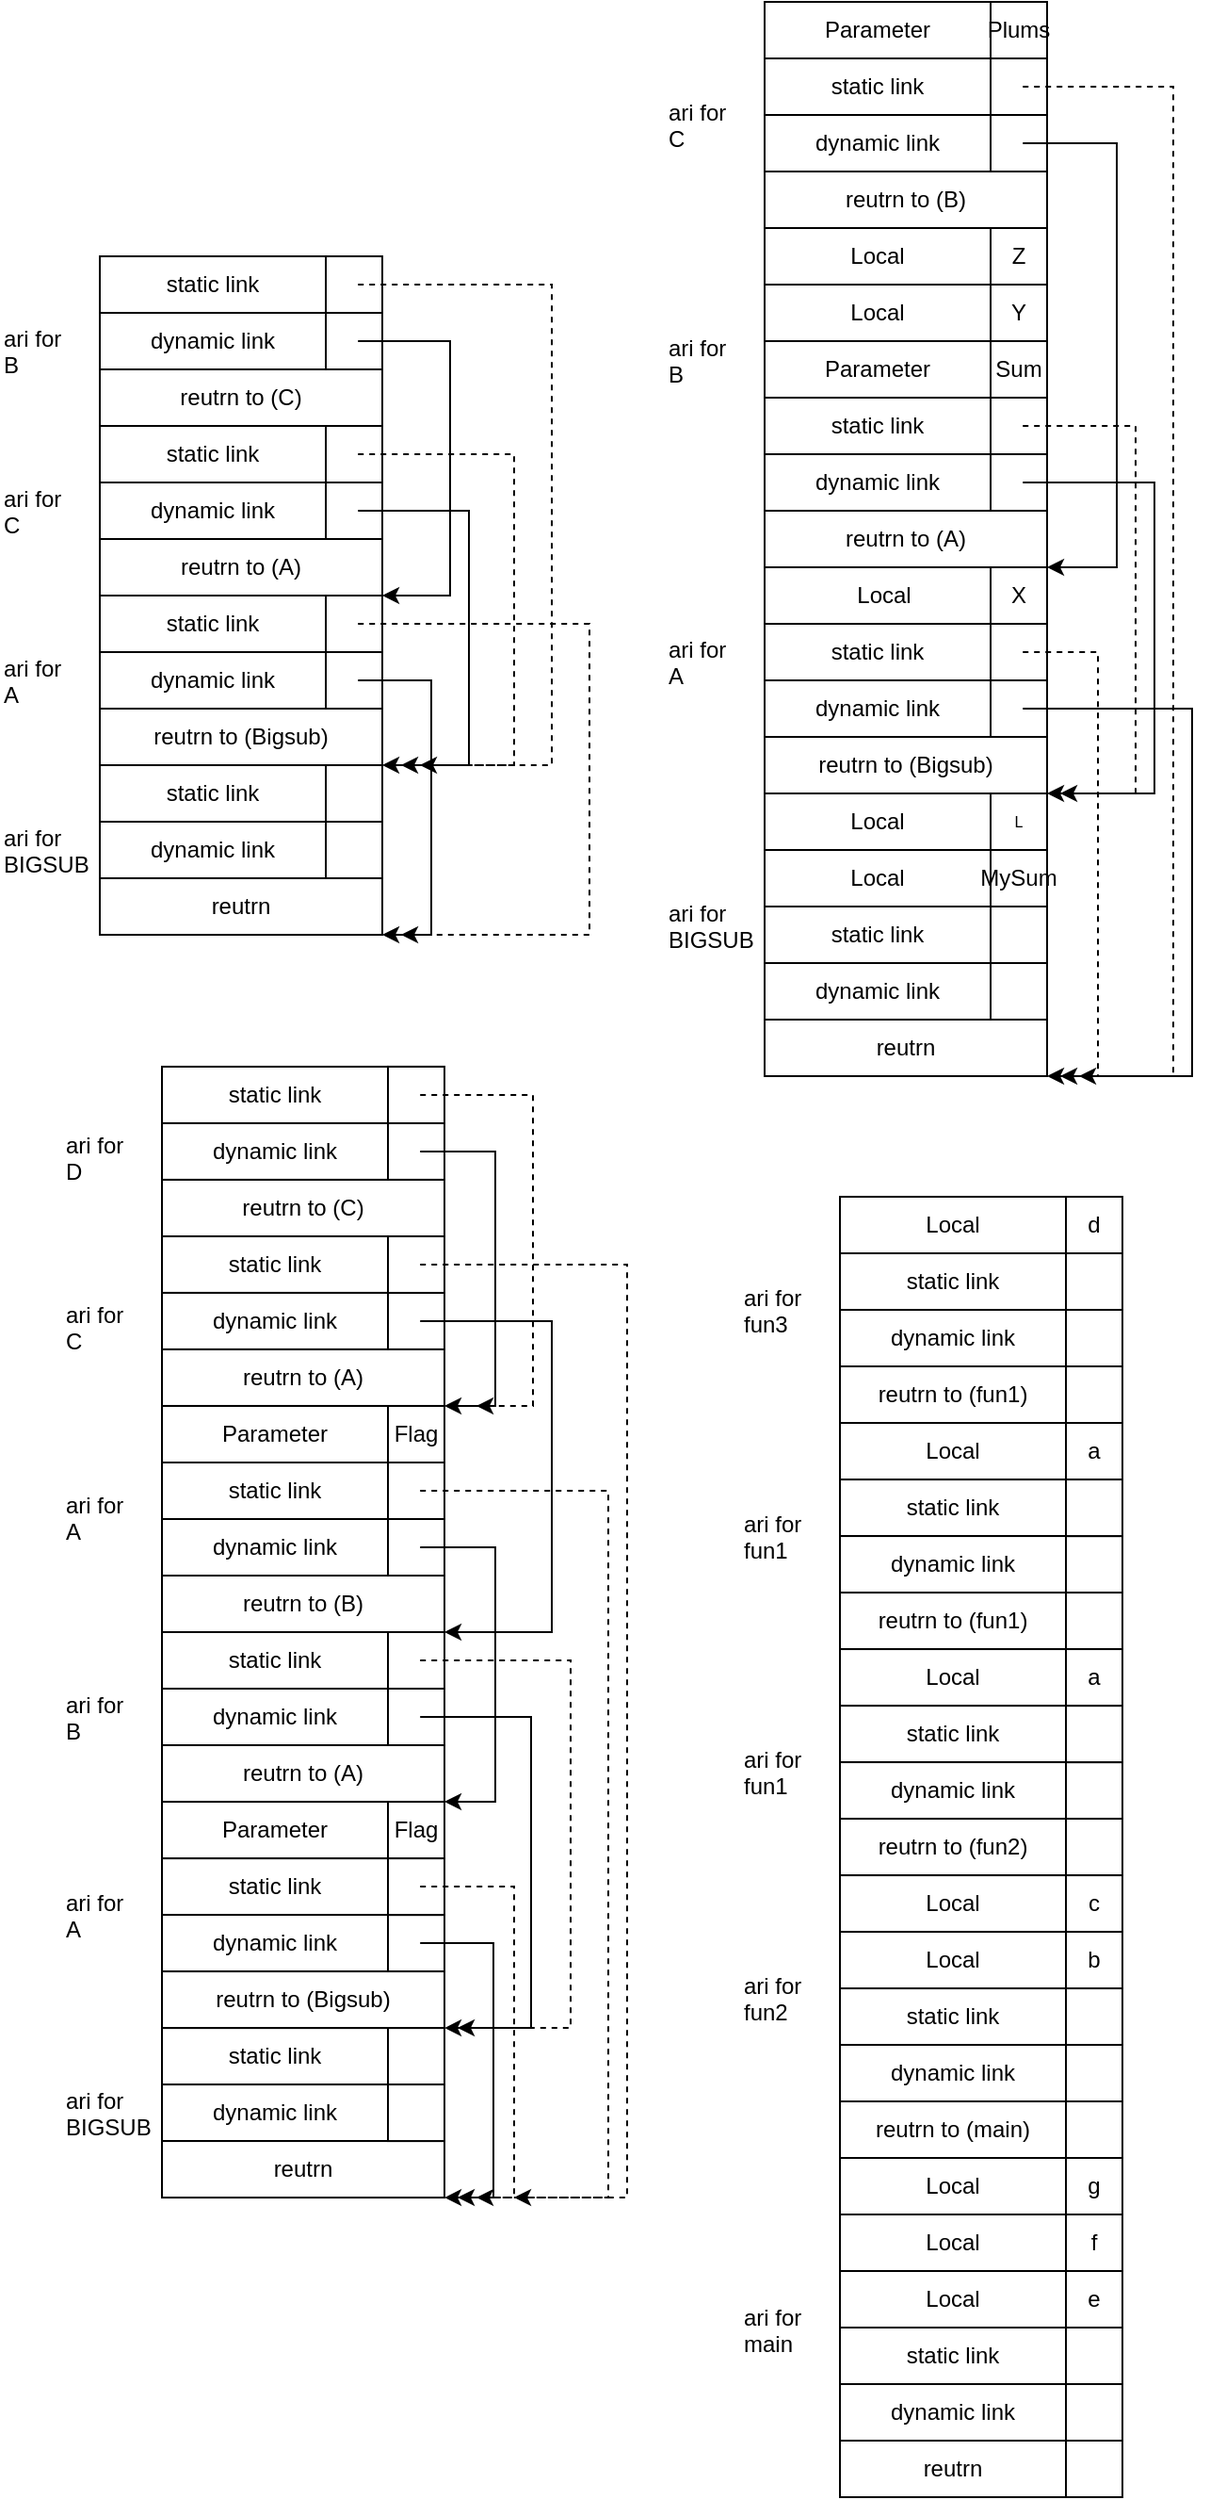 <mxfile version="17.5.0" type="github">
  <diagram id="eKfHsIOuFBO9F4PtvDiy" name="Page-1">
    <mxGraphModel dx="983" dy="1699" grid="1" gridSize="10" guides="1" tooltips="1" connect="1" arrows="1" fold="1" page="1" pageScale="1" pageWidth="827" pageHeight="1169" math="0" shadow="0">
      <root>
        <mxCell id="0" />
        <mxCell id="1" parent="0" />
        <mxCell id="nQRCEj2XKWMkgmMzYywE-7" value="" style="rounded=0;whiteSpace=wrap;html=1;points=[[0,0,0,0,0],[0,0.23,0,0,0],[0,0.5,0,0,0],[0,0.77,0,0,0],[0,1,0,0,0],[0.27,0,0,0,0],[0.27,1,0,0,0],[0.5,0,0,0,0],[0.5,1,0,0,0],[0.57,0.5,0,0,0],[0.77,0,0,0,0],[0.77,1,0,0,0],[1,0,0,0,0],[1,0.27,0,0,0],[1,0.77,0,0,0],[1,1,0,0,0]];" vertex="1" parent="1">
          <mxGeometry x="613" y="295" width="30" height="30" as="geometry" />
        </mxCell>
        <mxCell id="bylUsNGu8Ya3y7Lyso6u-61" value="static link" style="rounded=0;whiteSpace=wrap;html=1;" parent="1" vertex="1">
          <mxGeometry x="140" y="340" width="120" height="30" as="geometry" />
        </mxCell>
        <mxCell id="bylUsNGu8Ya3y7Lyso6u-62" value="dynamic link" style="rounded=0;whiteSpace=wrap;html=1;" parent="1" vertex="1">
          <mxGeometry x="140" y="370" width="120" height="30" as="geometry" />
        </mxCell>
        <mxCell id="bylUsNGu8Ya3y7Lyso6u-63" value="reutrn" style="rounded=0;whiteSpace=wrap;html=1;" parent="1" vertex="1">
          <mxGeometry x="140" y="400" width="150" height="30" as="geometry" />
        </mxCell>
        <mxCell id="bylUsNGu8Ya3y7Lyso6u-50" value="" style="rounded=0;whiteSpace=wrap;html=1;points=[[0,0,0,0,0],[0,0.23,0,0,0],[0,0.5,0,0,0],[0,0.77,0,0,0],[0,1,0,0,0],[0.27,0,0,0,0],[0.27,1,0,0,0],[0.5,0,0,0,0],[0.5,1,0,0,0],[0.57,0.5,0,0,0],[0.77,0,0,0,0],[0.77,1,0,0,0],[1,0,0,0,0],[1,0.27,0,0,0],[1,0.77,0,0,0],[1,1,0,0,0]];" parent="1" vertex="1">
          <mxGeometry x="260" y="100" width="30" height="30" as="geometry" />
        </mxCell>
        <mxCell id="bylUsNGu8Ya3y7Lyso6u-60" style="edgeStyle=orthogonalEdgeStyle;rounded=0;orthogonalLoop=1;jettySize=auto;html=1;exitX=0.57;exitY=0.5;exitDx=0;exitDy=0;exitPerimeter=0;entryX=1;entryY=0;entryDx=0;entryDy=0;entryPerimeter=0;" parent="1" source="bylUsNGu8Ya3y7Lyso6u-50" target="bylUsNGu8Ya3y7Lyso6u-19" edge="1">
          <mxGeometry relative="1" as="geometry">
            <Array as="points">
              <mxPoint x="326" y="115" />
              <mxPoint x="326" y="250" />
            </Array>
          </mxGeometry>
        </mxCell>
        <mxCell id="bylUsNGu8Ya3y7Lyso6u-29" value="" style="rounded=0;whiteSpace=wrap;html=1;points=[[0,0,0,0,0],[0,0.23,0,0,0],[0,0.5,0,0,0],[0,0.77,0,0,0],[0,1,0,0,0],[0.27,0,0,0,0],[0.27,1,0,0,0],[0.5,0,0,0,0],[0.5,1,0,0,0],[0.57,0.5,0,0,0],[0.77,0,0,0,0],[0.77,1,0,0,0],[1,0,0,0,0],[1,0.27,0,0,0],[1,0.77,0,0,0],[1,1,0,0,0]];" parent="1" vertex="1">
          <mxGeometry x="260" y="190" width="30" height="30" as="geometry" />
        </mxCell>
        <mxCell id="bylUsNGu8Ya3y7Lyso6u-20" value="" style="rounded=0;whiteSpace=wrap;html=1;points=[[0,0,0,0,0],[0,0.23,0,0,0],[0,0.5,0,0,0],[0,0.77,0,0,0],[0,1,0,0,0],[0.27,0,0,0,0],[0.27,1,0,0,0],[0.5,0,0,0,0],[0.5,1,0,0,0],[0.57,0.5,0,0,0],[0.77,0,0,0,0],[0.77,1,0,0,0],[1,0,0,0,0],[1,0.27,0,0,0],[1,0.77,0,0,0],[1,1,0,0,0]];" parent="1" vertex="1">
          <mxGeometry x="260" y="280" width="30" height="30" as="geometry" />
        </mxCell>
        <mxCell id="bylUsNGu8Ya3y7Lyso6u-23" value="" style="rounded=0;whiteSpace=wrap;html=1;points=[[0,0,0,0,0],[0,0.23,0,0,0],[0,0.5,0,0,0],[0,0.77,0,0,0],[0,1,0,0,0],[0.27,0,0,0,0],[0.27,1,0,0,0],[0.5,0,0,0,0],[0.5,1,0,0,0],[0.57,0.5,0,0,0],[0.77,0,0,0,0],[0.77,1,0,0,0],[1,0,0,0,0],[1,0.27,0,0,0],[1,0.77,0,0,0],[1,1,0,0,0]];fontStyle=1" parent="1" vertex="1">
          <mxGeometry x="260" y="340" width="30" height="30" as="geometry" />
        </mxCell>
        <mxCell id="bylUsNGu8Ya3y7Lyso6u-10" value="static link" style="rounded=0;whiteSpace=wrap;html=1;" parent="1" vertex="1">
          <mxGeometry x="140" y="250" width="120" height="30" as="geometry" />
        </mxCell>
        <mxCell id="bylUsNGu8Ya3y7Lyso6u-11" value="dynamic link" style="rounded=0;whiteSpace=wrap;html=1;" parent="1" vertex="1">
          <mxGeometry x="140" y="280" width="120" height="30" as="geometry" />
        </mxCell>
        <mxCell id="bylUsNGu8Ya3y7Lyso6u-12" value="reutrn to (Bigsub)" style="rounded=0;whiteSpace=wrap;html=1;" parent="1" vertex="1">
          <mxGeometry x="140" y="310" width="150" height="30" as="geometry" />
        </mxCell>
        <mxCell id="bylUsNGu8Ya3y7Lyso6u-15" value="" style="rounded=0;whiteSpace=wrap;html=1;points=[[0,0,0,0,0],[0,0.23,0,0,0],[0,0.5,0,0,0],[0,0.77,0,0,0],[0,1,0,0,0],[0.27,0,0,0,0],[0.27,1,0,0,0],[0.5,0,0,0,0],[0.5,1,0,0,0],[0.57,0.5,0,0,0],[0.77,0,0,0,0],[0.77,1,0,0,0],[1,0,0,0,0],[1,0.27,0,0,0],[1,0.77,0,0,0],[1,1,0,0,0]];" parent="1" vertex="1">
          <mxGeometry x="260" y="250" width="30" height="30" as="geometry" />
        </mxCell>
        <mxCell id="bylUsNGu8Ya3y7Lyso6u-19" value="" style="rounded=0;whiteSpace=wrap;html=1;points=[[0,0,0,0,0],[0,0.23,0,0,0],[0,0.5,0,0,0],[0,0.77,0,0,0],[0,1,0,0,0],[0.27,0,0,0,0],[0.27,1,0,0,0],[0.5,0,0,0,0],[0.5,1,0,0,0],[0.57,0.5,0,0,0],[0.77,0,0,0,0],[0.77,1,0,0,0],[1,0,0,0,0],[1,0.27,0,0,0],[1,0.77,0,0,0],[1,1,0,0,0]];" parent="1" vertex="1">
          <mxGeometry x="260" y="250" width="30" height="30" as="geometry" />
        </mxCell>
        <mxCell id="bylUsNGu8Ya3y7Lyso6u-58" style="edgeStyle=orthogonalEdgeStyle;rounded=0;orthogonalLoop=1;jettySize=auto;html=1;exitX=0.57;exitY=0.5;exitDx=0;exitDy=0;exitPerimeter=0;entryX=1;entryY=1;entryDx=0;entryDy=0;entryPerimeter=0;" parent="1" source="bylUsNGu8Ya3y7Lyso6u-20" edge="1">
          <mxGeometry relative="1" as="geometry">
            <mxPoint x="290" y="430" as="targetPoint" />
            <Array as="points">
              <mxPoint x="316" y="295" />
              <mxPoint x="316" y="430" />
            </Array>
          </mxGeometry>
        </mxCell>
        <mxCell id="bylUsNGu8Ya3y7Lyso6u-24" value="static link" style="rounded=0;whiteSpace=wrap;html=1;" parent="1" vertex="1">
          <mxGeometry x="140" y="160" width="120" height="30" as="geometry" />
        </mxCell>
        <mxCell id="bylUsNGu8Ya3y7Lyso6u-25" value="dynamic link" style="rounded=0;whiteSpace=wrap;html=1;" parent="1" vertex="1">
          <mxGeometry x="140" y="190" width="120" height="30" as="geometry" />
        </mxCell>
        <mxCell id="bylUsNGu8Ya3y7Lyso6u-26" value="reutrn to (A)" style="rounded=0;whiteSpace=wrap;html=1;" parent="1" vertex="1">
          <mxGeometry x="140" y="220" width="150" height="30" as="geometry" />
        </mxCell>
        <mxCell id="bylUsNGu8Ya3y7Lyso6u-27" value="" style="rounded=0;whiteSpace=wrap;html=1;points=[[0,0,0,0,0],[0,0.23,0,0,0],[0,0.5,0,0,0],[0,0.77,0,0,0],[0,1,0,0,0],[0.27,0,0,0,0],[0.27,1,0,0,0],[0.5,0,0,0,0],[0.5,1,0,0,0],[0.57,0.5,0,0,0],[0.77,0,0,0,0],[0.77,1,0,0,0],[1,0,0,0,0],[1,0.27,0,0,0],[1,0.77,0,0,0],[1,1,0,0,0]];" parent="1" vertex="1">
          <mxGeometry x="260" y="160" width="30" height="30" as="geometry" />
        </mxCell>
        <mxCell id="bylUsNGu8Ya3y7Lyso6u-28" value="" style="rounded=0;whiteSpace=wrap;html=1;points=[[0,0,0,0,0],[0,0.23,0,0,0],[0,0.5,0,0,0],[0,0.77,0,0,0],[0,1,0,0,0],[0.27,0,0,0,0],[0.27,1,0,0,0],[0.5,0,0,0,0],[0.5,1,0,0,0],[0.57,0.5,0,0,0],[0.77,0,0,0,0],[0.77,1,0,0,0],[1,0,0,0,0],[1,0.27,0,0,0],[1,0.77,0,0,0],[1,1,0,0,0]];" parent="1" vertex="1">
          <mxGeometry x="260" y="160" width="30" height="30" as="geometry" />
        </mxCell>
        <mxCell id="bylUsNGu8Ya3y7Lyso6u-54" style="edgeStyle=orthogonalEdgeStyle;rounded=0;orthogonalLoop=1;jettySize=auto;html=1;exitX=0.57;exitY=0.5;exitDx=0;exitDy=0;exitPerimeter=0;entryX=1;entryY=1;entryDx=0;entryDy=0;entryPerimeter=0;" parent="1" source="bylUsNGu8Ya3y7Lyso6u-29" edge="1">
          <mxGeometry relative="1" as="geometry">
            <Array as="points">
              <mxPoint x="336" y="205" />
              <mxPoint x="336" y="340" />
            </Array>
            <mxPoint x="290" y="340.0" as="targetPoint" />
          </mxGeometry>
        </mxCell>
        <mxCell id="bylUsNGu8Ya3y7Lyso6u-45" value="static link" style="rounded=0;whiteSpace=wrap;html=1;" parent="1" vertex="1">
          <mxGeometry x="140" y="70" width="120" height="30" as="geometry" />
        </mxCell>
        <mxCell id="bylUsNGu8Ya3y7Lyso6u-46" value="dynamic link" style="rounded=0;whiteSpace=wrap;html=1;" parent="1" vertex="1">
          <mxGeometry x="140" y="100" width="120" height="30" as="geometry" />
        </mxCell>
        <mxCell id="bylUsNGu8Ya3y7Lyso6u-47" value="reutrn to (C)" style="rounded=0;whiteSpace=wrap;html=1;" parent="1" vertex="1">
          <mxGeometry x="140" y="130" width="150" height="30" as="geometry" />
        </mxCell>
        <mxCell id="bylUsNGu8Ya3y7Lyso6u-48" value="" style="rounded=0;whiteSpace=wrap;html=1;points=[[0,0,0,0,0],[0,0.23,0,0,0],[0,0.5,0,0,0],[0,0.77,0,0,0],[0,1,0,0,0],[0.27,0,0,0,0],[0.27,1,0,0,0],[0.5,0,0,0,0],[0.5,1,0,0,0],[0.57,0.5,0,0,0],[0.77,0,0,0,0],[0.77,1,0,0,0],[1,0,0,0,0],[1,0.27,0,0,0],[1,0.77,0,0,0],[1,1,0,0,0]];" parent="1" vertex="1">
          <mxGeometry x="260" y="70" width="30" height="30" as="geometry" />
        </mxCell>
        <mxCell id="bylUsNGu8Ya3y7Lyso6u-49" value="" style="rounded=0;whiteSpace=wrap;html=1;points=[[0,0,0,0,0],[0,0.23,0,0,0],[0,0.5,0,0,0],[0,0.77,0,0,0],[0,1,0,0,0],[0.27,0,0,0,0],[0.27,1,0,0,0],[0.5,0,0,0,0],[0.5,1,0,0,0],[0.57,0.5,0,0,0],[0.77,0,0,0,0],[0.77,1,0,0,0],[1,0,0,0,0],[1,0.27,0,0,0],[1,0.77,0,0,0],[1,1,0,0,0]];" parent="1" vertex="1">
          <mxGeometry x="260" y="70" width="30" height="30" as="geometry" />
        </mxCell>
        <mxCell id="bylUsNGu8Ya3y7Lyso6u-64" value="" style="rounded=0;whiteSpace=wrap;html=1;points=[[0,0,0,0,0],[0,0.23,0,0,0],[0,0.5,0,0,0],[0,0.77,0,0,0],[0,1,0,0,0],[0.27,0,0,0,0],[0.27,1,0,0,0],[0.5,0,0,0,0],[0.5,1,0,0,0],[0.57,0.5,0,0,0],[0.77,0,0,0,0],[0.77,1,0,0,0],[1,0,0,0,0],[1,0.27,0,0,0],[1,0.77,0,0,0],[1,1,0,0,0]];fontStyle=1" parent="1" vertex="1">
          <mxGeometry x="260" y="370" width="30" height="30" as="geometry" />
        </mxCell>
        <mxCell id="bylUsNGu8Ya3y7Lyso6u-67" value="&lt;meta charset=&quot;utf-8&quot;&gt;ari for&#xa;BIGSUB" style="text;whiteSpace=wrap;html=1;" parent="1" vertex="1">
          <mxGeometry x="87" y="365" width="70" height="40" as="geometry" />
        </mxCell>
        <mxCell id="bylUsNGu8Ya3y7Lyso6u-68" value="ari for&lt;br&gt;A" style="text;whiteSpace=wrap;html=1;" parent="1" vertex="1">
          <mxGeometry x="87" y="275" width="70" height="40" as="geometry" />
        </mxCell>
        <mxCell id="bylUsNGu8Ya3y7Lyso6u-69" value="ari for&lt;br&gt;C" style="text;whiteSpace=wrap;html=1;" parent="1" vertex="1">
          <mxGeometry x="87" y="185" width="70" height="40" as="geometry" />
        </mxCell>
        <mxCell id="bylUsNGu8Ya3y7Lyso6u-70" value="ari for&lt;br&gt;B" style="text;whiteSpace=wrap;html=1;" parent="1" vertex="1">
          <mxGeometry x="87" y="100" width="70" height="40" as="geometry" />
        </mxCell>
        <mxCell id="nQRCEj2XKWMkgmMzYywE-1" value="static link" style="rounded=0;whiteSpace=wrap;html=1;" vertex="1" parent="1">
          <mxGeometry x="493" y="415" width="120" height="30" as="geometry" />
        </mxCell>
        <mxCell id="nQRCEj2XKWMkgmMzYywE-2" value="dynamic link" style="rounded=0;whiteSpace=wrap;html=1;" vertex="1" parent="1">
          <mxGeometry x="493" y="445" width="120" height="30" as="geometry" />
        </mxCell>
        <mxCell id="nQRCEj2XKWMkgmMzYywE-3" value="reutrn" style="rounded=0;whiteSpace=wrap;html=1;" vertex="1" parent="1">
          <mxGeometry x="493" y="475" width="150" height="30" as="geometry" />
        </mxCell>
        <mxCell id="nQRCEj2XKWMkgmMzYywE-8" value="" style="rounded=0;whiteSpace=wrap;html=1;points=[[0,0,0,0,0],[0,0.23,0,0,0],[0,0.5,0,0,0],[0,0.77,0,0,0],[0,1,0,0,0],[0.27,0,0,0,0],[0.27,1,0,0,0],[0.5,0,0,0,0],[0.5,1,0,0,0],[0.57,0.5,0,0,0],[0.77,0,0,0,0],[0.77,1,0,0,0],[1,0,0,0,0],[1,0.27,0,0,0],[1,0.77,0,0,0],[1,1,0,0,0]];fontStyle=1" vertex="1" parent="1">
          <mxGeometry x="613" y="415" width="30" height="30" as="geometry" />
        </mxCell>
        <mxCell id="nQRCEj2XKWMkgmMzYywE-9" value="static link" style="rounded=0;whiteSpace=wrap;html=1;" vertex="1" parent="1">
          <mxGeometry x="493" y="265" width="120" height="30" as="geometry" />
        </mxCell>
        <mxCell id="nQRCEj2XKWMkgmMzYywE-10" value="dynamic link" style="rounded=0;whiteSpace=wrap;html=1;" vertex="1" parent="1">
          <mxGeometry x="493" y="295" width="120" height="30" as="geometry" />
        </mxCell>
        <mxCell id="nQRCEj2XKWMkgmMzYywE-11" value="reutrn to (Bigsub)" style="rounded=0;whiteSpace=wrap;html=1;" vertex="1" parent="1">
          <mxGeometry x="493" y="325" width="150" height="30" as="geometry" />
        </mxCell>
        <mxCell id="nQRCEj2XKWMkgmMzYywE-12" value="" style="rounded=0;whiteSpace=wrap;html=1;points=[[0,0,0,0,0],[0,0.23,0,0,0],[0,0.5,0,0,0],[0,0.77,0,0,0],[0,1,0,0,0],[0.27,0,0,0,0],[0.27,1,0,0,0],[0.5,0,0,0,0],[0.5,1,0,0,0],[0.57,0.5,0,0,0],[0.77,0,0,0,0],[0.77,1,0,0,0],[1,0,0,0,0],[1,0.27,0,0,0],[1,0.77,0,0,0],[1,1,0,0,0]];" vertex="1" parent="1">
          <mxGeometry x="613" y="265" width="30" height="30" as="geometry" />
        </mxCell>
        <mxCell id="nQRCEj2XKWMkgmMzYywE-13" value="" style="rounded=0;whiteSpace=wrap;html=1;points=[[0,0,0,0,0],[0,0.23,0,0,0],[0,0.5,0,0,0],[0,0.77,0,0,0],[0,1,0,0,0],[0.27,0,0,0,0],[0.27,1,0,0,0],[0.5,0,0,0,0],[0.5,1,0,0,0],[0.57,0.5,0,0,0],[0.77,0,0,0,0],[0.77,1,0,0,0],[1,0,0,0,0],[1,0.27,0,0,0],[1,0.77,0,0,0],[1,1,0,0,0]];" vertex="1" parent="1">
          <mxGeometry x="613" y="265" width="30" height="30" as="geometry" />
        </mxCell>
        <mxCell id="nQRCEj2XKWMkgmMzYywE-16" value="static link" style="rounded=0;whiteSpace=wrap;html=1;" vertex="1" parent="1">
          <mxGeometry x="493" y="145" width="120" height="30" as="geometry" />
        </mxCell>
        <mxCell id="nQRCEj2XKWMkgmMzYywE-17" value="dynamic link" style="rounded=0;whiteSpace=wrap;html=1;" vertex="1" parent="1">
          <mxGeometry x="493" y="175" width="120" height="30" as="geometry" />
        </mxCell>
        <mxCell id="nQRCEj2XKWMkgmMzYywE-18" value="reutrn to (A)" style="rounded=0;whiteSpace=wrap;html=1;" vertex="1" parent="1">
          <mxGeometry x="493" y="205" width="150" height="30" as="geometry" />
        </mxCell>
        <mxCell id="nQRCEj2XKWMkgmMzYywE-19" value="" style="rounded=0;whiteSpace=wrap;html=1;points=[[0,0,0,0,0],[0,0.23,0,0,0],[0,0.5,0,0,0],[0,0.77,0,0,0],[0,1,0,0,0],[0.27,0,0,0,0],[0.27,1,0,0,0],[0.5,0,0,0,0],[0.5,1,0,0,0],[0.57,0.5,0,0,0],[0.77,0,0,0,0],[0.77,1,0,0,0],[1,0,0,0,0],[1,0.27,0,0,0],[1,0.77,0,0,0],[1,1,0,0,0]];" vertex="1" parent="1">
          <mxGeometry x="613" y="175" width="30" height="30" as="geometry" />
        </mxCell>
        <mxCell id="nQRCEj2XKWMkgmMzYywE-20" value="" style="rounded=0;whiteSpace=wrap;html=1;points=[[0,0,0,0,0],[0,0.23,0,0,0],[0,0.5,0,0,0],[0,0.77,0,0,0],[0,1,0,0,0],[0.27,0,0,0,0],[0.27,1,0,0,0],[0.5,0,0,0,0],[0.5,1,0,0,0],[0.57,0.5,0,0,0],[0.77,0,0,0,0],[0.77,1,0,0,0],[1,0,0,0,0],[1,0.27,0,0,0],[1,0.77,0,0,0],[1,1,0,0,0]];" vertex="1" parent="1">
          <mxGeometry x="613" y="145" width="30" height="30" as="geometry" />
        </mxCell>
        <mxCell id="nQRCEj2XKWMkgmMzYywE-23" value="static link" style="rounded=0;whiteSpace=wrap;html=1;" vertex="1" parent="1">
          <mxGeometry x="493" y="-35" width="120" height="30" as="geometry" />
        </mxCell>
        <mxCell id="nQRCEj2XKWMkgmMzYywE-24" value="dynamic link" style="rounded=0;whiteSpace=wrap;html=1;" vertex="1" parent="1">
          <mxGeometry x="493" y="-5" width="120" height="30" as="geometry" />
        </mxCell>
        <mxCell id="nQRCEj2XKWMkgmMzYywE-25" value="reutrn to (B)" style="rounded=0;whiteSpace=wrap;html=1;" vertex="1" parent="1">
          <mxGeometry x="493" y="25" width="150" height="30" as="geometry" />
        </mxCell>
        <mxCell id="nQRCEj2XKWMkgmMzYywE-26" value="" style="rounded=0;whiteSpace=wrap;html=1;points=[[0,0,0,0,0],[0,0.23,0,0,0],[0,0.5,0,0,0],[0,0.77,0,0,0],[0,1,0,0,0],[0.27,0,0,0,0],[0.27,1,0,0,0],[0.5,0,0,0,0],[0.5,1,0,0,0],[0.57,0.5,0,0,0],[0.77,0,0,0,0],[0.77,1,0,0,0],[1,0,0,0,0],[1,0.27,0,0,0],[1,0.77,0,0,0],[1,1,0,0,0]];" vertex="1" parent="1">
          <mxGeometry x="613" y="-5" width="30" height="30" as="geometry" />
        </mxCell>
        <mxCell id="nQRCEj2XKWMkgmMzYywE-27" value="" style="rounded=0;whiteSpace=wrap;html=1;points=[[0,0,0,0,0],[0,0.23,0,0,0],[0,0.5,0,0,0],[0,0.77,0,0,0],[0,1,0,0,0],[0.27,0,0,0,0],[0.27,1,0,0,0],[0.5,0,0,0,0],[0.5,1,0,0,0],[0.57,0.5,0,0,0],[0.77,0,0,0,0],[0.77,1,0,0,0],[1,0,0,0,0],[1,0.27,0,0,0],[1,0.77,0,0,0],[1,1,0,0,0]];" vertex="1" parent="1">
          <mxGeometry x="613" y="-35" width="30" height="30" as="geometry" />
        </mxCell>
        <mxCell id="nQRCEj2XKWMkgmMzYywE-29" value="" style="rounded=0;whiteSpace=wrap;html=1;points=[[0,0,0,0,0],[0,0.23,0,0,0],[0,0.5,0,0,0],[0,0.77,0,0,0],[0,1,0,0,0],[0.27,0,0,0,0],[0.27,1,0,0,0],[0.5,0,0,0,0],[0.5,1,0,0,0],[0.57,0.5,0,0,0],[0.77,0,0,0,0],[0.77,1,0,0,0],[1,0,0,0,0],[1,0.27,0,0,0],[1,0.77,0,0,0],[1,1,0,0,0]];fontStyle=1" vertex="1" parent="1">
          <mxGeometry x="613" y="445" width="30" height="30" as="geometry" />
        </mxCell>
        <mxCell id="nQRCEj2XKWMkgmMzYywE-31" value="&lt;meta charset=&quot;utf-8&quot;&gt;ari for&#xa;BIGSUB" style="text;whiteSpace=wrap;html=1;" vertex="1" parent="1">
          <mxGeometry x="440" y="405" width="70" height="40" as="geometry" />
        </mxCell>
        <mxCell id="nQRCEj2XKWMkgmMzYywE-32" value="ari for&lt;br&gt;A" style="text;whiteSpace=wrap;html=1;" vertex="1" parent="1">
          <mxGeometry x="440" y="265" width="70" height="40" as="geometry" />
        </mxCell>
        <mxCell id="nQRCEj2XKWMkgmMzYywE-33" value="ari for&lt;br&gt;B" style="text;whiteSpace=wrap;html=1;" vertex="1" parent="1">
          <mxGeometry x="440" y="105" width="70" height="40" as="geometry" />
        </mxCell>
        <mxCell id="nQRCEj2XKWMkgmMzYywE-41" value="Local" style="rounded=0;whiteSpace=wrap;html=1;" vertex="1" parent="1">
          <mxGeometry x="493" y="235" width="127" height="30" as="geometry" />
        </mxCell>
        <mxCell id="nQRCEj2XKWMkgmMzYywE-42" value="X" style="rounded=0;whiteSpace=wrap;html=1;points=[[0,0,0,0,0],[0,0.23,0,0,0],[0,0.5,0,0,0],[0,0.77,0,0,0],[0,1,0,0,0],[0.27,0,0,0,0],[0.27,1,0,0,0],[0.5,0,0,0,0],[0.5,1,0,0,0],[0.57,0.5,0,0,0],[0.77,0,0,0,0],[0.77,1,0,0,0],[1,0,0,0,0],[1,0.27,0,0,0],[1,0.77,0,0,0],[1,1,0,0,0]];fontStyle=0" vertex="1" parent="1">
          <mxGeometry x="613" y="235" width="30" height="30" as="geometry" />
        </mxCell>
        <mxCell id="nQRCEj2XKWMkgmMzYywE-43" value="Parameter" style="rounded=0;whiteSpace=wrap;html=1;" vertex="1" parent="1">
          <mxGeometry x="493" y="115" width="120" height="30" as="geometry" />
        </mxCell>
        <mxCell id="nQRCEj2XKWMkgmMzYywE-44" value="Sum" style="rounded=0;whiteSpace=wrap;html=1;points=[[0,0,0,0,0],[0,0.23,0,0,0],[0,0.5,0,0,0],[0,0.77,0,0,0],[0,1,0,0,0],[0.27,0,0,0,0],[0.27,1,0,0,0],[0.5,0,0,0,0],[0.5,1,0,0,0],[0.57,0.5,0,0,0],[0.77,0,0,0,0],[0.77,1,0,0,0],[1,0,0,0,0],[1,0.27,0,0,0],[1,0.77,0,0,0],[1,1,0,0,0]];" vertex="1" parent="1">
          <mxGeometry x="613" y="115" width="30" height="30" as="geometry" />
        </mxCell>
        <mxCell id="nQRCEj2XKWMkgmMzYywE-45" value="Local" style="rounded=0;whiteSpace=wrap;html=1;" vertex="1" parent="1">
          <mxGeometry x="493" y="85" width="120" height="30" as="geometry" />
        </mxCell>
        <mxCell id="nQRCEj2XKWMkgmMzYywE-46" value="Y" style="rounded=0;whiteSpace=wrap;html=1;points=[[0,0,0,0,0],[0,0.23,0,0,0],[0,0.5,0,0,0],[0,0.77,0,0,0],[0,1,0,0,0],[0.27,0,0,0,0],[0.27,1,0,0,0],[0.5,0,0,0,0],[0.5,1,0,0,0],[0.57,0.5,0,0,0],[0.77,0,0,0,0],[0.77,1,0,0,0],[1,0,0,0,0],[1,0.27,0,0,0],[1,0.77,0,0,0],[1,1,0,0,0]];" vertex="1" parent="1">
          <mxGeometry x="613" y="85" width="30" height="30" as="geometry" />
        </mxCell>
        <mxCell id="nQRCEj2XKWMkgmMzYywE-47" value="Local" style="rounded=0;whiteSpace=wrap;html=1;" vertex="1" parent="1">
          <mxGeometry x="493" y="55" width="120" height="30" as="geometry" />
        </mxCell>
        <mxCell id="nQRCEj2XKWMkgmMzYywE-48" value="&lt;span style=&quot;white-space: pre&quot;&gt;Z&lt;/span&gt;" style="rounded=0;whiteSpace=wrap;html=1;points=[[0,0,0,0,0],[0,0.23,0,0,0],[0,0.5,0,0,0],[0,0.77,0,0,0],[0,1,0,0,0],[0.27,0,0,0,0],[0.27,1,0,0,0],[0.5,0,0,0,0],[0.5,1,0,0,0],[0.57,0.5,0,0,0],[0.77,0,0,0,0],[0.77,1,0,0,0],[1,0,0,0,0],[1,0.27,0,0,0],[1,0.77,0,0,0],[1,1,0,0,0]];" vertex="1" parent="1">
          <mxGeometry x="613" y="55" width="30" height="30" as="geometry" />
        </mxCell>
        <mxCell id="nQRCEj2XKWMkgmMzYywE-49" value="Local" style="rounded=0;whiteSpace=wrap;html=1;" vertex="1" parent="1">
          <mxGeometry x="493" y="355" width="120" height="30" as="geometry" />
        </mxCell>
        <mxCell id="nQRCEj2XKWMkgmMzYywE-50" value="L" style="rounded=0;whiteSpace=wrap;html=1;points=[[0,0,0,0,0],[0,0.23,0,0,0],[0,0.5,0,0,0],[0,0.77,0,0,0],[0,1,0,0,0],[0.27,0,0,0,0],[0.27,1,0,0,0],[0.5,0,0,0,0],[0.5,1,0,0,0],[0.57,0.5,0,0,0],[0.77,0,0,0,0],[0.77,1,0,0,0],[1,0,0,0,0],[1,0.27,0,0,0],[1,0.77,0,0,0],[1,1,0,0,0]];fontSize=8;" vertex="1" parent="1">
          <mxGeometry x="613" y="355" width="30" height="30" as="geometry" />
        </mxCell>
        <mxCell id="nQRCEj2XKWMkgmMzYywE-51" value="Local" style="rounded=0;whiteSpace=wrap;html=1;" vertex="1" parent="1">
          <mxGeometry x="493" y="385" width="120" height="30" as="geometry" />
        </mxCell>
        <mxCell id="nQRCEj2XKWMkgmMzYywE-52" value="MySum" style="rounded=0;whiteSpace=wrap;html=1;points=[[0,0,0,0,0],[0,0.23,0,0,0],[0,0.5,0,0,0],[0,0.77,0,0,0],[0,1,0,0,0],[0.27,0,0,0,0],[0.27,1,0,0,0],[0.5,0,0,0,0],[0.5,1,0,0,0],[0.57,0.5,0,0,0],[0.77,0,0,0,0],[0.77,1,0,0,0],[1,0,0,0,0],[1,0.27,0,0,0],[1,0.77,0,0,0],[1,1,0,0,0]];" vertex="1" parent="1">
          <mxGeometry x="613" y="385" width="30" height="30" as="geometry" />
        </mxCell>
        <mxCell id="nQRCEj2XKWMkgmMzYywE-53" value="Parameter" style="rounded=0;whiteSpace=wrap;html=1;" vertex="1" parent="1">
          <mxGeometry x="493" y="-65" width="120" height="30" as="geometry" />
        </mxCell>
        <mxCell id="nQRCEj2XKWMkgmMzYywE-54" value="Plums" style="rounded=0;whiteSpace=wrap;html=1;points=[[0,0,0,0,0],[0,0.23,0,0,0],[0,0.5,0,0,0],[0,0.77,0,0,0],[0,1,0,0,0],[0.27,0,0,0,0],[0.27,1,0,0,0],[0.5,0,0,0,0],[0.5,1,0,0,0],[0.57,0.5,0,0,0],[0.77,0,0,0,0],[0.77,1,0,0,0],[1,0,0,0,0],[1,0.27,0,0,0],[1,0.77,0,0,0],[1,1,0,0,0]];" vertex="1" parent="1">
          <mxGeometry x="613" y="-65" width="30" height="30" as="geometry" />
        </mxCell>
        <mxCell id="nQRCEj2XKWMkgmMzYywE-55" value="ari for&lt;br&gt;C" style="text;whiteSpace=wrap;html=1;" vertex="1" parent="1">
          <mxGeometry x="440" y="-20" width="70" height="40" as="geometry" />
        </mxCell>
        <mxCell id="nQRCEj2XKWMkgmMzYywE-57" style="edgeStyle=orthogonalEdgeStyle;rounded=0;orthogonalLoop=1;jettySize=auto;html=1;exitX=0.57;exitY=0.5;exitDx=0;exitDy=0;exitPerimeter=0;fontSize=8;entryX=1;entryY=0;entryDx=0;entryDy=0;entryPerimeter=0;" edge="1" parent="1" source="nQRCEj2XKWMkgmMzYywE-19" target="nQRCEj2XKWMkgmMzYywE-50">
          <mxGeometry relative="1" as="geometry">
            <mxPoint x="650.0" y="360" as="targetPoint" />
            <Array as="points">
              <mxPoint x="700" y="190" />
              <mxPoint x="700" y="355" />
            </Array>
          </mxGeometry>
        </mxCell>
        <mxCell id="nQRCEj2XKWMkgmMzYywE-56" style="edgeStyle=orthogonalEdgeStyle;rounded=0;orthogonalLoop=1;jettySize=auto;html=1;exitX=0.57;exitY=0.5;exitDx=0;exitDy=0;exitPerimeter=0;entryX=1;entryY=1;entryDx=0;entryDy=0;entryPerimeter=0;fontSize=8;" edge="1" parent="1" source="nQRCEj2XKWMkgmMzYywE-7">
          <mxGeometry relative="1" as="geometry">
            <mxPoint x="643" y="505" as="targetPoint" />
            <Array as="points">
              <mxPoint x="720" y="310" />
              <mxPoint x="720" y="505" />
            </Array>
          </mxGeometry>
        </mxCell>
        <mxCell id="nQRCEj2XKWMkgmMzYywE-59" style="edgeStyle=orthogonalEdgeStyle;rounded=0;orthogonalLoop=1;jettySize=auto;html=1;exitX=0.57;exitY=0.5;exitDx=0;exitDy=0;exitPerimeter=0;entryX=1;entryY=1;entryDx=0;entryDy=0;entryPerimeter=0;fontSize=8;" edge="1" parent="1" source="nQRCEj2XKWMkgmMzYywE-26">
          <mxGeometry relative="1" as="geometry">
            <mxPoint x="643" y="235" as="targetPoint" />
            <Array as="points">
              <mxPoint x="680" y="10" />
              <mxPoint x="680" y="235" />
            </Array>
          </mxGeometry>
        </mxCell>
        <mxCell id="nQRCEj2XKWMkgmMzYywE-129" value="static link" style="rounded=0;whiteSpace=wrap;html=1;" vertex="1" parent="1">
          <mxGeometry x="173" y="1010.03" width="120" height="30" as="geometry" />
        </mxCell>
        <mxCell id="nQRCEj2XKWMkgmMzYywE-130" value="dynamic link" style="rounded=0;whiteSpace=wrap;html=1;" vertex="1" parent="1">
          <mxGeometry x="173" y="1040.03" width="120" height="30" as="geometry" />
        </mxCell>
        <mxCell id="nQRCEj2XKWMkgmMzYywE-131" value="reutrn" style="rounded=0;whiteSpace=wrap;html=1;" vertex="1" parent="1">
          <mxGeometry x="173" y="1070.03" width="150" height="30" as="geometry" />
        </mxCell>
        <mxCell id="nQRCEj2XKWMkgmMzYywE-132" value="" style="rounded=0;whiteSpace=wrap;html=1;points=[[0,0,0,0,0],[0,0.23,0,0,0],[0,0.5,0,0,0],[0,0.77,0,0,0],[0,1,0,0,0],[0.27,0,0,0,0],[0.27,1,0,0,0],[0.5,0,0,0,0],[0.5,1,0,0,0],[0.57,0.5,0,0,0],[0.77,0,0,0,0],[0.77,1,0,0,0],[1,0,0,0,0],[1,0.27,0,0,0],[1,0.77,0,0,0],[1,1,0,0,0]];" vertex="1" parent="1">
          <mxGeometry x="293" y="619.98" width="30" height="30" as="geometry" />
        </mxCell>
        <mxCell id="nQRCEj2XKWMkgmMzYywE-134" value="" style="rounded=0;whiteSpace=wrap;html=1;points=[[0,0,0,0,0],[0,0.23,0,0,0],[0,0.5,0,0,0],[0,0.77,0,0,0],[0,1,0,0,0],[0.27,0,0,0,0],[0.27,1,0,0,0],[0.5,0,0,0,0],[0.5,1,0,0,0],[0.57,0.5,0,0,0],[0.77,0,0,0,0],[0.77,1,0,0,0],[1,0,0,0,0],[1,0.27,0,0,0],[1,0.77,0,0,0],[1,1,0,0,0]];" vertex="1" parent="1">
          <mxGeometry x="293" y="830" width="30" height="30" as="geometry" />
        </mxCell>
        <mxCell id="nQRCEj2XKWMkgmMzYywE-135" value="" style="rounded=0;whiteSpace=wrap;html=1;points=[[0,0,0,0,0],[0,0.23,0,0,0],[0,0.5,0,0,0],[0,0.77,0,0,0],[0,1,0,0,0],[0.27,0,0,0,0],[0.27,1,0,0,0],[0.5,0,0,0,0],[0.5,1,0,0,0],[0.57,0.5,0,0,0],[0.77,0,0,0,0],[0.77,1,0,0,0],[1,0,0,0,0],[1,0.27,0,0,0],[1,0.77,0,0,0],[1,1,0,0,0]];" vertex="1" parent="1">
          <mxGeometry x="293" y="950.03" width="30" height="30" as="geometry" />
        </mxCell>
        <mxCell id="nQRCEj2XKWMkgmMzYywE-136" value="" style="rounded=0;whiteSpace=wrap;html=1;points=[[0,0,0,0,0],[0,0.23,0,0,0],[0,0.5,0,0,0],[0,0.77,0,0,0],[0,1,0,0,0],[0.27,0,0,0,0],[0.27,1,0,0,0],[0.5,0,0,0,0],[0.5,1,0,0,0],[0.57,0.5,0,0,0],[0.77,0,0,0,0],[0.77,1,0,0,0],[1,0,0,0,0],[1,0.27,0,0,0],[1,0.77,0,0,0],[1,1,0,0,0]];fontStyle=1" vertex="1" parent="1">
          <mxGeometry x="293" y="1010.03" width="30" height="30" as="geometry" />
        </mxCell>
        <mxCell id="nQRCEj2XKWMkgmMzYywE-137" value="static link" style="rounded=0;whiteSpace=wrap;html=1;" vertex="1" parent="1">
          <mxGeometry x="173" y="920.03" width="120" height="30" as="geometry" />
        </mxCell>
        <mxCell id="nQRCEj2XKWMkgmMzYywE-138" value="dynamic link" style="rounded=0;whiteSpace=wrap;html=1;" vertex="1" parent="1">
          <mxGeometry x="173" y="950.03" width="120" height="30" as="geometry" />
        </mxCell>
        <mxCell id="nQRCEj2XKWMkgmMzYywE-139" value="reutrn to (Bigsub)" style="rounded=0;whiteSpace=wrap;html=1;" vertex="1" parent="1">
          <mxGeometry x="173" y="980.03" width="150" height="30" as="geometry" />
        </mxCell>
        <mxCell id="nQRCEj2XKWMkgmMzYywE-140" value="" style="rounded=0;whiteSpace=wrap;html=1;points=[[0,0,0,0,0],[0,0.23,0,0,0],[0,0.5,0,0,0],[0,0.77,0,0,0],[0,1,0,0,0],[0.27,0,0,0,0],[0.27,1,0,0,0],[0.5,0,0,0,0],[0.5,1,0,0,0],[0.57,0.5,0,0,0],[0.77,0,0,0,0],[0.77,1,0,0,0],[1,0,0,0,0],[1,0.27,0,0,0],[1,0.77,0,0,0],[1,1,0,0,0]];" vertex="1" parent="1">
          <mxGeometry x="293" y="920.03" width="30" height="30" as="geometry" />
        </mxCell>
        <mxCell id="nQRCEj2XKWMkgmMzYywE-141" value="" style="rounded=0;whiteSpace=wrap;html=1;points=[[0,0,0,0,0],[0,0.23,0,0,0],[0,0.5,0,0,0],[0,0.77,0,0,0],[0,1,0,0,0],[0.27,0,0,0,0],[0.27,1,0,0,0],[0.5,0,0,0,0],[0.5,1,0,0,0],[0.57,0.5,0,0,0],[0.77,0,0,0,0],[0.77,1,0,0,0],[1,0,0,0,0],[1,0.27,0,0,0],[1,0.77,0,0,0],[1,1,0,0,0]];" vertex="1" parent="1">
          <mxGeometry x="293" y="920.03" width="30" height="30" as="geometry" />
        </mxCell>
        <mxCell id="nQRCEj2XKWMkgmMzYywE-142" style="edgeStyle=orthogonalEdgeStyle;rounded=0;orthogonalLoop=1;jettySize=auto;html=1;exitX=0.57;exitY=0.5;exitDx=0;exitDy=0;exitPerimeter=0;entryX=1;entryY=1;entryDx=0;entryDy=0;entryPerimeter=0;" edge="1" source="nQRCEj2XKWMkgmMzYywE-135" parent="1">
          <mxGeometry relative="1" as="geometry">
            <mxPoint x="323.0" y="1100.03" as="targetPoint" />
            <Array as="points">
              <mxPoint x="349" y="965" />
              <mxPoint x="349" y="1100" />
            </Array>
          </mxGeometry>
        </mxCell>
        <mxCell id="nQRCEj2XKWMkgmMzYywE-144" value="static link" style="rounded=0;whiteSpace=wrap;html=1;" vertex="1" parent="1">
          <mxGeometry x="173" y="710" width="120" height="30" as="geometry" />
        </mxCell>
        <mxCell id="nQRCEj2XKWMkgmMzYywE-145" value="dynamic link" style="rounded=0;whiteSpace=wrap;html=1;" vertex="1" parent="1">
          <mxGeometry x="173" y="830" width="120" height="30" as="geometry" />
        </mxCell>
        <mxCell id="nQRCEj2XKWMkgmMzYywE-146" value="reutrn to (A)" style="rounded=0;whiteSpace=wrap;html=1;" vertex="1" parent="1">
          <mxGeometry x="173" y="860" width="150" height="30" as="geometry" />
        </mxCell>
        <mxCell id="nQRCEj2XKWMkgmMzYywE-147" value="" style="rounded=0;whiteSpace=wrap;html=1;points=[[0,0,0,0,0],[0,0.23,0,0,0],[0,0.5,0,0,0],[0,0.77,0,0,0],[0,1,0,0,0],[0.27,0,0,0,0],[0.27,1,0,0,0],[0.5,0,0,0,0],[0.5,1,0,0,0],[0.57,0.5,0,0,0],[0.77,0,0,0,0],[0.77,1,0,0,0],[1,0,0,0,0],[1,0.27,0,0,0],[1,0.77,0,0,0],[1,1,0,0,0]];" vertex="1" parent="1">
          <mxGeometry x="293" y="710" width="30" height="30" as="geometry" />
        </mxCell>
        <mxCell id="nQRCEj2XKWMkgmMzYywE-148" value="" style="rounded=0;whiteSpace=wrap;html=1;points=[[0,0,0,0,0],[0,0.23,0,0,0],[0,0.5,0,0,0],[0,0.77,0,0,0],[0,1,0,0,0],[0.27,0,0,0,0],[0.27,1,0,0,0],[0.5,0,0,0,0],[0.5,1,0,0,0],[0.57,0.5,0,0,0],[0.77,0,0,0,0],[0.77,1,0,0,0],[1,0,0,0,0],[1,0.27,0,0,0],[1,0.77,0,0,0],[1,1,0,0,0]];" vertex="1" parent="1">
          <mxGeometry x="293" y="710" width="30" height="30" as="geometry" />
        </mxCell>
        <mxCell id="nQRCEj2XKWMkgmMzYywE-151" value="static link" style="rounded=0;whiteSpace=wrap;html=1;" vertex="1" parent="1">
          <mxGeometry x="173" y="589.98" width="120" height="30" as="geometry" />
        </mxCell>
        <mxCell id="nQRCEj2XKWMkgmMzYywE-152" value="dynamic link" style="rounded=0;whiteSpace=wrap;html=1;" vertex="1" parent="1">
          <mxGeometry x="173" y="619.98" width="120" height="30" as="geometry" />
        </mxCell>
        <mxCell id="nQRCEj2XKWMkgmMzYywE-153" value="reutrn to (A)" style="rounded=0;whiteSpace=wrap;html=1;" vertex="1" parent="1">
          <mxGeometry x="173" y="649.98" width="150" height="30" as="geometry" />
        </mxCell>
        <mxCell id="nQRCEj2XKWMkgmMzYywE-154" value="" style="rounded=0;whiteSpace=wrap;html=1;points=[[0,0,0,0,0],[0,0.23,0,0,0],[0,0.5,0,0,0],[0,0.77,0,0,0],[0,1,0,0,0],[0.27,0,0,0,0],[0.27,1,0,0,0],[0.5,0,0,0,0],[0.5,1,0,0,0],[0.57,0.5,0,0,0],[0.77,0,0,0,0],[0.77,1,0,0,0],[1,0,0,0,0],[1,0.27,0,0,0],[1,0.77,0,0,0],[1,1,0,0,0]];" vertex="1" parent="1">
          <mxGeometry x="293" y="589.98" width="30" height="30" as="geometry" />
        </mxCell>
        <mxCell id="nQRCEj2XKWMkgmMzYywE-157" value="" style="rounded=0;whiteSpace=wrap;html=1;points=[[0,0,0,0,0],[0,0.23,0,0,0],[0,0.5,0,0,0],[0,0.77,0,0,0],[0,1,0,0,0],[0.27,0,0,0,0],[0.27,1,0,0,0],[0.5,0,0,0,0],[0.5,1,0,0,0],[0.57,0.5,0,0,0],[0.77,0,0,0,0],[0.77,1,0,0,0],[1,0,0,0,0],[1,0.27,0,0,0],[1,0.77,0,0,0],[1,1,0,0,0]];fontStyle=1" vertex="1" parent="1">
          <mxGeometry x="293" y="1040.03" width="30" height="30" as="geometry" />
        </mxCell>
        <mxCell id="nQRCEj2XKWMkgmMzYywE-159" value="&lt;meta charset=&quot;utf-8&quot;&gt;ari for&#xa;BIGSUB" style="text;whiteSpace=wrap;html=1;" vertex="1" parent="1">
          <mxGeometry x="120" y="1035.03" width="70" height="40" as="geometry" />
        </mxCell>
        <mxCell id="nQRCEj2XKWMkgmMzYywE-160" value="ari for&lt;br&gt;A" style="text;whiteSpace=wrap;html=1;" vertex="1" parent="1">
          <mxGeometry x="120" y="930" width="70" height="40" as="geometry" />
        </mxCell>
        <mxCell id="nQRCEj2XKWMkgmMzYywE-161" value="ari for&lt;br&gt;B" style="text;whiteSpace=wrap;html=1;" vertex="1" parent="1">
          <mxGeometry x="120" y="825" width="70" height="40" as="geometry" />
        </mxCell>
        <mxCell id="nQRCEj2XKWMkgmMzYywE-162" value="ari for&lt;br&gt;C" style="text;whiteSpace=wrap;html=1;" vertex="1" parent="1">
          <mxGeometry x="120" y="617.98" width="70" height="40" as="geometry" />
        </mxCell>
        <mxCell id="nQRCEj2XKWMkgmMzYywE-163" value="Parameter" style="rounded=0;whiteSpace=wrap;html=1;" vertex="1" parent="1">
          <mxGeometry x="173" y="890.03" width="120" height="30" as="geometry" />
        </mxCell>
        <mxCell id="nQRCEj2XKWMkgmMzYywE-164" value="&lt;span style=&quot;font-weight: 400&quot;&gt;Flag&lt;/span&gt;" style="rounded=0;whiteSpace=wrap;html=1;points=[[0,0,0,0,0],[0,0.23,0,0,0],[0,0.5,0,0,0],[0,0.77,0,0,0],[0,1,0,0,0],[0.27,0,0,0,0],[0.27,1,0,0,0],[0.5,0,0,0,0],[0.5,1,0,0,0],[0.57,0.5,0,0,0],[0.77,0,0,0,0],[0.77,1,0,0,0],[1,0,0,0,0],[1,0.27,0,0,0],[1,0.77,0,0,0],[1,1,0,0,0]];fontStyle=1" vertex="1" parent="1">
          <mxGeometry x="293" y="890.03" width="30" height="30" as="geometry" />
        </mxCell>
        <mxCell id="nQRCEj2XKWMkgmMzYywE-165" value="" style="rounded=0;whiteSpace=wrap;html=1;points=[[0,0,0,0,0],[0,0.23,0,0,0],[0,0.5,0,0,0],[0,0.77,0,0,0],[0,1,0,0,0],[0.27,0,0,0,0],[0.27,1,0,0,0],[0.5,0,0,0,0],[0.5,1,0,0,0],[0.57,0.5,0,0,0],[0.77,0,0,0,0],[0.77,1,0,0,0],[1,0,0,0,0],[1,0.27,0,0,0],[1,0.77,0,0,0],[1,1,0,0,0]];" vertex="1" parent="1">
          <mxGeometry x="293" y="529.98" width="30" height="30" as="geometry" />
        </mxCell>
        <mxCell id="nQRCEj2XKWMkgmMzYywE-166" value="static link" style="rounded=0;whiteSpace=wrap;html=1;" vertex="1" parent="1">
          <mxGeometry x="173" y="499.98" width="120" height="30" as="geometry" />
        </mxCell>
        <mxCell id="nQRCEj2XKWMkgmMzYywE-167" value="dynamic link" style="rounded=0;whiteSpace=wrap;html=1;" vertex="1" parent="1">
          <mxGeometry x="173" y="529.98" width="120" height="30" as="geometry" />
        </mxCell>
        <mxCell id="nQRCEj2XKWMkgmMzYywE-168" value="reutrn to (C)" style="rounded=0;whiteSpace=wrap;html=1;" vertex="1" parent="1">
          <mxGeometry x="173" y="559.98" width="150" height="30" as="geometry" />
        </mxCell>
        <mxCell id="nQRCEj2XKWMkgmMzYywE-169" value="" style="rounded=0;whiteSpace=wrap;html=1;points=[[0,0,0,0,0],[0,0.23,0,0,0],[0,0.5,0,0,0],[0,0.77,0,0,0],[0,1,0,0,0],[0.27,0,0,0,0],[0.27,1,0,0,0],[0.5,0,0,0,0],[0.5,1,0,0,0],[0.57,0.5,0,0,0],[0.77,0,0,0,0],[0.77,1,0,0,0],[1,0,0,0,0],[1,0.27,0,0,0],[1,0.77,0,0,0],[1,1,0,0,0]];" vertex="1" parent="1">
          <mxGeometry x="293" y="499.98" width="30" height="30" as="geometry" />
        </mxCell>
        <mxCell id="nQRCEj2XKWMkgmMzYywE-170" value="" style="rounded=0;whiteSpace=wrap;html=1;points=[[0,0,0,0,0],[0,0.23,0,0,0],[0,0.5,0,0,0],[0,0.77,0,0,0],[0,1,0,0,0],[0.27,0,0,0,0],[0.27,1,0,0,0],[0.5,0,0,0,0],[0.5,1,0,0,0],[0.57,0.5,0,0,0],[0.77,0,0,0,0],[0.77,1,0,0,0],[1,0,0,0,0],[1,0.27,0,0,0],[1,0.77,0,0,0],[1,1,0,0,0]];" vertex="1" parent="1">
          <mxGeometry x="293" y="499.98" width="30" height="30" as="geometry" />
        </mxCell>
        <mxCell id="nQRCEj2XKWMkgmMzYywE-172" value="ari for&lt;br&gt;D" style="text;whiteSpace=wrap;html=1;" vertex="1" parent="1">
          <mxGeometry x="120" y="527.98" width="70" height="40" as="geometry" />
        </mxCell>
        <mxCell id="nQRCEj2XKWMkgmMzYywE-149" style="edgeStyle=orthogonalEdgeStyle;rounded=0;orthogonalLoop=1;jettySize=auto;html=1;exitX=0.57;exitY=0.5;exitDx=0;exitDy=0;exitPerimeter=0;entryX=1;entryY=1;entryDx=0;entryDy=0;entryPerimeter=0;" edge="1" source="nQRCEj2XKWMkgmMzYywE-134" parent="1">
          <mxGeometry relative="1" as="geometry">
            <Array as="points">
              <mxPoint x="369" y="845" />
              <mxPoint x="369" y="1010" />
            </Array>
            <mxPoint x="323.0" y="1010.03" as="targetPoint" />
          </mxGeometry>
        </mxCell>
        <mxCell id="nQRCEj2XKWMkgmMzYywE-177" value="reutrn to (B)" style="rounded=0;whiteSpace=wrap;html=1;" vertex="1" parent="1">
          <mxGeometry x="173" y="770" width="150" height="30" as="geometry" />
        </mxCell>
        <mxCell id="nQRCEj2XKWMkgmMzYywE-178" value="dynamic link" style="rounded=0;whiteSpace=wrap;html=1;" vertex="1" parent="1">
          <mxGeometry x="173" y="740" width="120" height="30" as="geometry" />
        </mxCell>
        <mxCell id="nQRCEj2XKWMkgmMzYywE-179" value="" style="rounded=0;whiteSpace=wrap;html=1;points=[[0,0,0,0,0],[0,0.23,0,0,0],[0,0.5,0,0,0],[0,0.77,0,0,0],[0,1,0,0,0],[0.27,0,0,0,0],[0.27,1,0,0,0],[0.5,0,0,0,0],[0.5,1,0,0,0],[0.57,0.5,0,0,0],[0.77,0,0,0,0],[0.77,1,0,0,0],[1,0,0,0,0],[1,0.27,0,0,0],[1,0.77,0,0,0],[1,1,0,0,0]];" vertex="1" parent="1">
          <mxGeometry x="293" y="740" width="30" height="30" as="geometry" />
        </mxCell>
        <mxCell id="nQRCEj2XKWMkgmMzYywE-181" value="" style="rounded=0;whiteSpace=wrap;html=1;points=[[0,0,0,0,0],[0,0.23,0,0,0],[0,0.5,0,0,0],[0,0.77,0,0,0],[0,1,0,0,0],[0.27,0,0,0,0],[0.27,1,0,0,0],[0.5,0,0,0,0],[0.5,1,0,0,0],[0.57,0.5,0,0,0],[0.77,0,0,0,0],[0.77,1,0,0,0],[1,0,0,0,0],[1,0.27,0,0,0],[1,0.77,0,0,0],[1,1,0,0,0]];" vertex="1" parent="1">
          <mxGeometry x="293" y="800" width="30" height="30" as="geometry" />
        </mxCell>
        <mxCell id="nQRCEj2XKWMkgmMzYywE-182" value="static link" style="rounded=0;whiteSpace=wrap;html=1;" vertex="1" parent="1">
          <mxGeometry x="173" y="800" width="120" height="30" as="geometry" />
        </mxCell>
        <mxCell id="nQRCEj2XKWMkgmMzYywE-183" value="ari for&lt;br&gt;A" style="text;whiteSpace=wrap;html=1;" vertex="1" parent="1">
          <mxGeometry x="120" y="719.03" width="70" height="40" as="geometry" />
        </mxCell>
        <mxCell id="nQRCEj2XKWMkgmMzYywE-133" style="edgeStyle=orthogonalEdgeStyle;rounded=0;orthogonalLoop=1;jettySize=auto;html=1;exitX=0.57;exitY=0.5;exitDx=0;exitDy=0;exitPerimeter=0;entryX=1;entryY=0;entryDx=0;entryDy=0;entryPerimeter=0;" edge="1" source="nQRCEj2XKWMkgmMzYywE-132" target="nQRCEj2XKWMkgmMzYywE-181" parent="1">
          <mxGeometry relative="1" as="geometry">
            <Array as="points">
              <mxPoint x="380" y="635" />
              <mxPoint x="380" y="800" />
            </Array>
            <mxPoint x="330" y="800" as="targetPoint" />
          </mxGeometry>
        </mxCell>
        <mxCell id="nQRCEj2XKWMkgmMzYywE-184" style="edgeStyle=orthogonalEdgeStyle;rounded=0;orthogonalLoop=1;jettySize=auto;html=1;exitX=0.57;exitY=0.5;exitDx=0;exitDy=0;exitPerimeter=0;entryX=1;entryY=1;entryDx=0;entryDy=0;entryPerimeter=0;fontSize=8;" edge="1" parent="1" source="nQRCEj2XKWMkgmMzYywE-179">
          <mxGeometry relative="1" as="geometry">
            <mxPoint x="323.0" y="890" as="targetPoint" />
            <Array as="points">
              <mxPoint x="350" y="755" />
              <mxPoint x="350" y="890" />
            </Array>
          </mxGeometry>
        </mxCell>
        <mxCell id="nQRCEj2XKWMkgmMzYywE-185" value="Local" style="rounded=0;whiteSpace=wrap;html=1;" vertex="1" parent="1">
          <mxGeometry x="533" y="1079" width="120" height="30" as="geometry" />
        </mxCell>
        <mxCell id="nQRCEj2XKWMkgmMzYywE-186" value="Local" style="rounded=0;whiteSpace=wrap;html=1;" vertex="1" parent="1">
          <mxGeometry x="533" y="1109" width="120" height="30" as="geometry" />
        </mxCell>
        <mxCell id="nQRCEj2XKWMkgmMzYywE-187" value="Local" style="rounded=0;whiteSpace=wrap;html=1;" vertex="1" parent="1">
          <mxGeometry x="533" y="1139" width="120" height="30" as="geometry" />
        </mxCell>
        <mxCell id="nQRCEj2XKWMkgmMzYywE-188" value="" style="rounded=0;whiteSpace=wrap;html=1;points=[[0,0,0,0,0],[0,0.23,0,0,0],[0,0.5,0,0,0],[0,0.77,0,0,0],[0,1,0,0,0],[0.27,0,0,0,0],[0.27,1,0,0,0],[0.5,0,0,0,0],[0.5,1,0,0,0],[0.57,0.5,0,0,0],[0.77,0,0,0,0],[0.77,1,0,0,0],[1,0,0,0,0],[1,0.27,0,0,0],[1,0.77,0,0,0],[1,1,0,0,0]];" vertex="1" parent="1">
          <mxGeometry x="653" y="749.03" width="30" height="30" as="geometry" />
        </mxCell>
        <mxCell id="nQRCEj2XKWMkgmMzYywE-189" value="" style="rounded=0;whiteSpace=wrap;html=1;points=[[0,0,0,0,0],[0,0.23,0,0,0],[0,0.5,0,0,0],[0,0.77,0,0,0],[0,1,0,0,0],[0.27,0,0,0,0],[0.27,1,0,0,0],[0.5,0,0,0,0],[0.5,1,0,0,0],[0.57,0.5,0,0,0],[0.77,0,0,0,0],[0.77,1,0,0,0],[1,0,0,0,0],[1,0.27,0,0,0],[1,0.77,0,0,0],[1,1,0,0,0]];" vertex="1" parent="1">
          <mxGeometry x="653" y="869.03" width="30" height="30" as="geometry" />
        </mxCell>
        <mxCell id="nQRCEj2XKWMkgmMzYywE-190" value="" style="rounded=0;whiteSpace=wrap;html=1;points=[[0,0,0,0,0],[0,0.23,0,0,0],[0,0.5,0,0,0],[0,0.77,0,0,0],[0,1,0,0,0],[0.27,0,0,0,0],[0.27,1,0,0,0],[0.5,0,0,0,0],[0.5,1,0,0,0],[0.57,0.5,0,0,0],[0.77,0,0,0,0],[0.77,1,0,0,0],[1,0,0,0,0],[1,0.27,0,0,0],[1,0.77,0,0,0],[1,1,0,0,0]];" vertex="1" parent="1">
          <mxGeometry x="653" y="1019" width="30" height="30" as="geometry" />
        </mxCell>
        <mxCell id="nQRCEj2XKWMkgmMzYywE-191" value="g" style="rounded=0;whiteSpace=wrap;html=1;points=[[0,0,0,0,0],[0,0.23,0,0,0],[0,0.5,0,0,0],[0,0.77,0,0,0],[0,1,0,0,0],[0.27,0,0,0,0],[0.27,1,0,0,0],[0.5,0,0,0,0],[0.5,1,0,0,0],[0.57,0.5,0,0,0],[0.77,0,0,0,0],[0.77,1,0,0,0],[1,0,0,0,0],[1,0.27,0,0,0],[1,0.77,0,0,0],[1,1,0,0,0]];fontStyle=0" vertex="1" parent="1">
          <mxGeometry x="653" y="1079" width="30" height="30" as="geometry" />
        </mxCell>
        <mxCell id="nQRCEj2XKWMkgmMzYywE-192" value="static link" style="rounded=0;whiteSpace=wrap;html=1;" vertex="1" parent="1">
          <mxGeometry x="533" y="989" width="120" height="30" as="geometry" />
        </mxCell>
        <mxCell id="nQRCEj2XKWMkgmMzYywE-193" value="dynamic link" style="rounded=0;whiteSpace=wrap;html=1;" vertex="1" parent="1">
          <mxGeometry x="533" y="1019" width="120" height="30" as="geometry" />
        </mxCell>
        <mxCell id="nQRCEj2XKWMkgmMzYywE-194" value="reutrn to (main)" style="rounded=0;whiteSpace=wrap;html=1;" vertex="1" parent="1">
          <mxGeometry x="533" y="1049" width="120" height="30" as="geometry" />
        </mxCell>
        <mxCell id="nQRCEj2XKWMkgmMzYywE-195" value="" style="rounded=0;whiteSpace=wrap;html=1;points=[[0,0,0,0,0],[0,0.23,0,0,0],[0,0.5,0,0,0],[0,0.77,0,0,0],[0,1,0,0,0],[0.27,0,0,0,0],[0.27,1,0,0,0],[0.5,0,0,0,0],[0.5,1,0,0,0],[0.57,0.5,0,0,0],[0.77,0,0,0,0],[0.77,1,0,0,0],[1,0,0,0,0],[1,0.27,0,0,0],[1,0.77,0,0,0],[1,1,0,0,0]];" vertex="1" parent="1">
          <mxGeometry x="653" y="989" width="30" height="30" as="geometry" />
        </mxCell>
        <mxCell id="nQRCEj2XKWMkgmMzYywE-196" value="" style="rounded=0;whiteSpace=wrap;html=1;points=[[0,0,0,0,0],[0,0.23,0,0,0],[0,0.5,0,0,0],[0,0.77,0,0,0],[0,1,0,0,0],[0.27,0,0,0,0],[0.27,1,0,0,0],[0.5,0,0,0,0],[0.5,1,0,0,0],[0.57,0.5,0,0,0],[0.77,0,0,0,0],[0.77,1,0,0,0],[1,0,0,0,0],[1,0.27,0,0,0],[1,0.77,0,0,0],[1,1,0,0,0]];" vertex="1" parent="1">
          <mxGeometry x="653" y="989" width="30" height="30" as="geometry" />
        </mxCell>
        <mxCell id="nQRCEj2XKWMkgmMzYywE-198" value="" style="rounded=0;whiteSpace=wrap;html=1;points=[[0,0,0,0,0],[0,0.23,0,0,0],[0,0.5,0,0,0],[0,0.77,0,0,0],[0,1,0,0,0],[0.27,0,0,0,0],[0.27,1,0,0,0],[0.5,0,0,0,0],[0.5,1,0,0,0],[0.57,0.5,0,0,0],[0.77,0,0,0,0],[0.77,1,0,0,0],[1,0,0,0,0],[1,0.27,0,0,0],[1,0.77,0,0,0],[1,1,0,0,0]];fontStyle=1" vertex="1" parent="1">
          <mxGeometry x="653" y="1049" width="30" height="30" as="geometry" />
        </mxCell>
        <mxCell id="nQRCEj2XKWMkgmMzYywE-199" value="static link" style="rounded=0;whiteSpace=wrap;html=1;" vertex="1" parent="1">
          <mxGeometry x="533" y="839.03" width="120" height="30" as="geometry" />
        </mxCell>
        <mxCell id="nQRCEj2XKWMkgmMzYywE-200" value="dynamic link" style="rounded=0;whiteSpace=wrap;html=1;" vertex="1" parent="1">
          <mxGeometry x="533" y="869.03" width="120" height="30" as="geometry" />
        </mxCell>
        <mxCell id="nQRCEj2XKWMkgmMzYywE-201" value="reutrn to (fun2)" style="rounded=0;whiteSpace=wrap;html=1;" vertex="1" parent="1">
          <mxGeometry x="533" y="899.03" width="120" height="30" as="geometry" />
        </mxCell>
        <mxCell id="nQRCEj2XKWMkgmMzYywE-202" value="" style="rounded=0;whiteSpace=wrap;html=1;points=[[0,0,0,0,0],[0,0.23,0,0,0],[0,0.5,0,0,0],[0,0.77,0,0,0],[0,1,0,0,0],[0.27,0,0,0,0],[0.27,1,0,0,0],[0.5,0,0,0,0],[0.5,1,0,0,0],[0.57,0.5,0,0,0],[0.77,0,0,0,0],[0.77,1,0,0,0],[1,0,0,0,0],[1,0.27,0,0,0],[1,0.77,0,0,0],[1,1,0,0,0]];" vertex="1" parent="1">
          <mxGeometry x="653" y="839.03" width="30" height="30" as="geometry" />
        </mxCell>
        <mxCell id="nQRCEj2XKWMkgmMzYywE-203" value="" style="rounded=0;whiteSpace=wrap;html=1;points=[[0,0,0,0,0],[0,0.23,0,0,0],[0,0.5,0,0,0],[0,0.77,0,0,0],[0,1,0,0,0],[0.27,0,0,0,0],[0.27,1,0,0,0],[0.5,0,0,0,0],[0.5,1,0,0,0],[0.57,0.5,0,0,0],[0.77,0,0,0,0],[0.77,1,0,0,0],[1,0,0,0,0],[1,0.27,0,0,0],[1,0.77,0,0,0],[1,1,0,0,0]];" vertex="1" parent="1">
          <mxGeometry x="653" y="839.03" width="30" height="30" as="geometry" />
        </mxCell>
        <mxCell id="nQRCEj2XKWMkgmMzYywE-204" value="" style="rounded=0;whiteSpace=wrap;html=1;points=[[0,0,0,0,0],[0,0.23,0,0,0],[0,0.5,0,0,0],[0,0.77,0,0,0],[0,1,0,0,0],[0.27,0,0,0,0],[0.27,1,0,0,0],[0.5,0,0,0,0],[0.5,1,0,0,0],[0.57,0.5,0,0,0],[0.77,0,0,0,0],[0.77,1,0,0,0],[1,0,0,0,0],[1,0.27,0,0,0],[1,0.77,0,0,0],[1,1,0,0,0]];fontStyle=1" vertex="1" parent="1">
          <mxGeometry x="653" y="899.03" width="30" height="30" as="geometry" />
        </mxCell>
        <mxCell id="nQRCEj2XKWMkgmMzYywE-205" value="static link" style="rounded=0;whiteSpace=wrap;html=1;" vertex="1" parent="1">
          <mxGeometry x="533" y="719.03" width="120" height="30" as="geometry" />
        </mxCell>
        <mxCell id="nQRCEj2XKWMkgmMzYywE-206" value="dynamic link" style="rounded=0;whiteSpace=wrap;html=1;" vertex="1" parent="1">
          <mxGeometry x="533" y="749.03" width="120" height="30" as="geometry" />
        </mxCell>
        <mxCell id="nQRCEj2XKWMkgmMzYywE-207" value="reutrn to (fun1)" style="rounded=0;whiteSpace=wrap;html=1;" vertex="1" parent="1">
          <mxGeometry x="533" y="779.03" width="120" height="30" as="geometry" />
        </mxCell>
        <mxCell id="nQRCEj2XKWMkgmMzYywE-208" value="" style="rounded=0;whiteSpace=wrap;html=1;points=[[0,0,0,0,0],[0,0.23,0,0,0],[0,0.5,0,0,0],[0,0.77,0,0,0],[0,1,0,0,0],[0.27,0,0,0,0],[0.27,1,0,0,0],[0.5,0,0,0,0],[0.5,1,0,0,0],[0.57,0.5,0,0,0],[0.77,0,0,0,0],[0.77,1,0,0,0],[1,0,0,0,0],[1,0.27,0,0,0],[1,0.77,0,0,0],[1,1,0,0,0]];" vertex="1" parent="1">
          <mxGeometry x="653" y="719.03" width="30" height="30" as="geometry" />
        </mxCell>
        <mxCell id="nQRCEj2XKWMkgmMzYywE-209" value="" style="rounded=0;whiteSpace=wrap;html=1;points=[[0,0,0,0,0],[0,0.23,0,0,0],[0,0.5,0,0,0],[0,0.77,0,0,0],[0,1,0,0,0],[0.27,0,0,0,0],[0.27,1,0,0,0],[0.5,0,0,0,0],[0.5,1,0,0,0],[0.57,0.5,0,0,0],[0.77,0,0,0,0],[0.77,1,0,0,0],[1,0,0,0,0],[1,0.27,0,0,0],[1,0.77,0,0,0],[1,1,0,0,0]];" vertex="1" parent="1">
          <mxGeometry x="653" y="719.03" width="30" height="30" as="geometry" />
        </mxCell>
        <mxCell id="nQRCEj2XKWMkgmMzYywE-210" value="" style="rounded=0;whiteSpace=wrap;html=1;points=[[0,0,0,0,0],[0,0.23,0,0,0],[0,0.5,0,0,0],[0,0.77,0,0,0],[0,1,0,0,0],[0.27,0,0,0,0],[0.27,1,0,0,0],[0.5,0,0,0,0],[0.5,1,0,0,0],[0.57,0.5,0,0,0],[0.77,0,0,0,0],[0.77,1,0,0,0],[1,0,0,0,0],[1,0.27,0,0,0],[1,0.77,0,0,0],[1,1,0,0,0]];fontStyle=1" vertex="1" parent="1">
          <mxGeometry x="653" y="779.03" width="30" height="30" as="geometry" />
        </mxCell>
        <mxCell id="nQRCEj2XKWMkgmMzYywE-211" value="f" style="rounded=0;whiteSpace=wrap;html=1;points=[[0,0,0,0,0],[0,0.23,0,0,0],[0,0.5,0,0,0],[0,0.77,0,0,0],[0,1,0,0,0],[0.27,0,0,0,0],[0.27,1,0,0,0],[0.5,0,0,0,0],[0.5,1,0,0,0],[0.57,0.5,0,0,0],[0.77,0,0,0,0],[0.77,1,0,0,0],[1,0,0,0,0],[1,0.27,0,0,0],[1,0.77,0,0,0],[1,1,0,0,0]];fontStyle=0" vertex="1" parent="1">
          <mxGeometry x="653" y="1109" width="30" height="30" as="geometry" />
        </mxCell>
        <mxCell id="nQRCEj2XKWMkgmMzYywE-212" value="e" style="rounded=0;whiteSpace=wrap;html=1;points=[[0,0,0,0,0],[0,0.23,0,0,0],[0,0.5,0,0,0],[0,0.77,0,0,0],[0,1,0,0,0],[0.27,0,0,0,0],[0.27,1,0,0,0],[0.5,0,0,0,0],[0.5,1,0,0,0],[0.57,0.5,0,0,0],[0.77,0,0,0,0],[0.77,1,0,0,0],[1,0,0,0,0],[1,0.27,0,0,0],[1,0.77,0,0,0],[1,1,0,0,0]];fontStyle=0" vertex="1" parent="1">
          <mxGeometry x="653" y="1139" width="30" height="30" as="geometry" />
        </mxCell>
        <mxCell id="nQRCEj2XKWMkgmMzYywE-213" value="ari for&lt;br&gt;main" style="text;whiteSpace=wrap;html=1;" vertex="1" parent="1">
          <mxGeometry x="480" y="1150" width="70" height="40" as="geometry" />
        </mxCell>
        <mxCell id="nQRCEj2XKWMkgmMzYywE-214" value="ari for&lt;br&gt;fun2" style="text;whiteSpace=wrap;html=1;" vertex="1" parent="1">
          <mxGeometry x="480" y="974.03" width="70" height="40" as="geometry" />
        </mxCell>
        <mxCell id="nQRCEj2XKWMkgmMzYywE-215" value="ari for&lt;br&gt;fun1" style="text;whiteSpace=wrap;html=1;" vertex="1" parent="1">
          <mxGeometry x="480" y="854" width="70" height="40" as="geometry" />
        </mxCell>
        <mxCell id="nQRCEj2XKWMkgmMzYywE-216" value="ari for&lt;br&gt;fun1" style="text;whiteSpace=wrap;html=1;" vertex="1" parent="1">
          <mxGeometry x="480" y="729" width="70" height="40" as="geometry" />
        </mxCell>
        <mxCell id="nQRCEj2XKWMkgmMzYywE-217" value="" style="rounded=0;whiteSpace=wrap;html=1;points=[[0,0,0,0,0],[0,0.23,0,0,0],[0,0.5,0,0,0],[0,0.77,0,0,0],[0,1,0,0,0],[0.27,0,0,0,0],[0.27,1,0,0,0],[0.5,0,0,0,0],[0.5,1,0,0,0],[0.57,0.5,0,0,0],[0.77,0,0,0,0],[0.77,1,0,0,0],[1,0,0,0,0],[1,0.27,0,0,0],[1,0.77,0,0,0],[1,1,0,0,0]];" vertex="1" parent="1">
          <mxGeometry x="653" y="629" width="30" height="30" as="geometry" />
        </mxCell>
        <mxCell id="nQRCEj2XKWMkgmMzYywE-218" value="static link" style="rounded=0;whiteSpace=wrap;html=1;" vertex="1" parent="1">
          <mxGeometry x="533" y="599" width="120" height="30" as="geometry" />
        </mxCell>
        <mxCell id="nQRCEj2XKWMkgmMzYywE-219" value="dynamic link" style="rounded=0;whiteSpace=wrap;html=1;" vertex="1" parent="1">
          <mxGeometry x="533" y="629" width="120" height="30" as="geometry" />
        </mxCell>
        <mxCell id="nQRCEj2XKWMkgmMzYywE-220" value="reutrn to (fun1)" style="rounded=0;whiteSpace=wrap;html=1;" vertex="1" parent="1">
          <mxGeometry x="533" y="659" width="120" height="30" as="geometry" />
        </mxCell>
        <mxCell id="nQRCEj2XKWMkgmMzYywE-221" value="" style="rounded=0;whiteSpace=wrap;html=1;points=[[0,0,0,0,0],[0,0.23,0,0,0],[0,0.5,0,0,0],[0,0.77,0,0,0],[0,1,0,0,0],[0.27,0,0,0,0],[0.27,1,0,0,0],[0.5,0,0,0,0],[0.5,1,0,0,0],[0.57,0.5,0,0,0],[0.77,0,0,0,0],[0.77,1,0,0,0],[1,0,0,0,0],[1,0.27,0,0,0],[1,0.77,0,0,0],[1,1,0,0,0]];" vertex="1" parent="1">
          <mxGeometry x="653" y="599" width="30" height="30" as="geometry" />
        </mxCell>
        <mxCell id="nQRCEj2XKWMkgmMzYywE-222" value="" style="rounded=0;whiteSpace=wrap;html=1;points=[[0,0,0,0,0],[0,0.23,0,0,0],[0,0.5,0,0,0],[0,0.77,0,0,0],[0,1,0,0,0],[0.27,0,0,0,0],[0.27,1,0,0,0],[0.5,0,0,0,0],[0.5,1,0,0,0],[0.57,0.5,0,0,0],[0.77,0,0,0,0],[0.77,1,0,0,0],[1,0,0,0,0],[1,0.27,0,0,0],[1,0.77,0,0,0],[1,1,0,0,0]];" vertex="1" parent="1">
          <mxGeometry x="653" y="599" width="30" height="30" as="geometry" />
        </mxCell>
        <mxCell id="nQRCEj2XKWMkgmMzYywE-223" value="" style="rounded=0;whiteSpace=wrap;html=1;points=[[0,0,0,0,0],[0,0.23,0,0,0],[0,0.5,0,0,0],[0,0.77,0,0,0],[0,1,0,0,0],[0.27,0,0,0,0],[0.27,1,0,0,0],[0.5,0,0,0,0],[0.5,1,0,0,0],[0.57,0.5,0,0,0],[0.77,0,0,0,0],[0.77,1,0,0,0],[1,0,0,0,0],[1,0.27,0,0,0],[1,0.77,0,0,0],[1,1,0,0,0]];fontStyle=1" vertex="1" parent="1">
          <mxGeometry x="653" y="659" width="30" height="30" as="geometry" />
        </mxCell>
        <mxCell id="nQRCEj2XKWMkgmMzYywE-225" value="ari for&lt;br&gt;fun3" style="text;whiteSpace=wrap;html=1;" vertex="1" parent="1">
          <mxGeometry x="480" y="609" width="70" height="40" as="geometry" />
        </mxCell>
        <mxCell id="nQRCEj2XKWMkgmMzYywE-252" value="c" style="rounded=0;whiteSpace=wrap;html=1;points=[[0,0,0,0,0],[0,0.23,0,0,0],[0,0.5,0,0,0],[0,0.77,0,0,0],[0,1,0,0,0],[0.27,0,0,0,0],[0.27,1,0,0,0],[0.5,0,0,0,0],[0.5,1,0,0,0],[0.57,0.5,0,0,0],[0.77,0,0,0,0],[0.77,1,0,0,0],[1,0,0,0,0],[1,0.27,0,0,0],[1,0.77,0,0,0],[1,1,0,0,0]];" vertex="1" parent="1">
          <mxGeometry x="653" y="929.03" width="30" height="30" as="geometry" />
        </mxCell>
        <mxCell id="nQRCEj2XKWMkgmMzYywE-253" value="Local" style="rounded=0;whiteSpace=wrap;html=1;" vertex="1" parent="1">
          <mxGeometry x="533" y="929.03" width="120" height="30" as="geometry" />
        </mxCell>
        <mxCell id="nQRCEj2XKWMkgmMzYywE-254" value="Local" style="rounded=0;whiteSpace=wrap;html=1;" vertex="1" parent="1">
          <mxGeometry x="533" y="959.03" width="120" height="30" as="geometry" />
        </mxCell>
        <mxCell id="nQRCEj2XKWMkgmMzYywE-255" value="b" style="rounded=0;whiteSpace=wrap;html=1;points=[[0,0,0,0,0],[0,0.23,0,0,0],[0,0.5,0,0,0],[0,0.77,0,0,0],[0,1,0,0,0],[0.27,0,0,0,0],[0.27,1,0,0,0],[0.5,0,0,0,0],[0.5,1,0,0,0],[0.57,0.5,0,0,0],[0.77,0,0,0,0],[0.77,1,0,0,0],[1,0,0,0,0],[1,0.27,0,0,0],[1,0.77,0,0,0],[1,1,0,0,0]];fontStyle=0" vertex="1" parent="1">
          <mxGeometry x="653" y="959.03" width="30" height="30" as="geometry" />
        </mxCell>
        <mxCell id="nQRCEj2XKWMkgmMzYywE-261" value="Local" style="rounded=0;whiteSpace=wrap;html=1;" vertex="1" parent="1">
          <mxGeometry x="533" y="809.03" width="120" height="30" as="geometry" />
        </mxCell>
        <mxCell id="nQRCEj2XKWMkgmMzYywE-262" value="" style="rounded=0;whiteSpace=wrap;html=1;points=[[0,0,0,0,0],[0,0.23,0,0,0],[0,0.5,0,0,0],[0,0.77,0,0,0],[0,1,0,0,0],[0.27,0,0,0,0],[0.27,1,0,0,0],[0.5,0,0,0,0],[0.5,1,0,0,0],[0.57,0.5,0,0,0],[0.77,0,0,0,0],[0.77,1,0,0,0],[1,0,0,0,0],[1,0.27,0,0,0],[1,0.77,0,0,0],[1,1,0,0,0]];" vertex="1" parent="1">
          <mxGeometry x="653" y="809.03" width="30" height="30" as="geometry" />
        </mxCell>
        <mxCell id="nQRCEj2XKWMkgmMzYywE-263" value="a" style="rounded=0;whiteSpace=wrap;html=1;points=[[0,0,0,0,0],[0,0.23,0,0,0],[0,0.5,0,0,0],[0,0.77,0,0,0],[0,1,0,0,0],[0.27,0,0,0,0],[0.27,1,0,0,0],[0.5,0,0,0,0],[0.5,1,0,0,0],[0.57,0.5,0,0,0],[0.77,0,0,0,0],[0.77,1,0,0,0],[1,0,0,0,0],[1,0.27,0,0,0],[1,0.77,0,0,0],[1,1,0,0,0]];" vertex="1" parent="1">
          <mxGeometry x="653" y="809.03" width="30" height="30" as="geometry" />
        </mxCell>
        <mxCell id="nQRCEj2XKWMkgmMzYywE-264" value="Local" style="rounded=0;whiteSpace=wrap;html=1;" vertex="1" parent="1">
          <mxGeometry x="533" y="689" width="120" height="30" as="geometry" />
        </mxCell>
        <mxCell id="nQRCEj2XKWMkgmMzYywE-265" value="" style="rounded=0;whiteSpace=wrap;html=1;points=[[0,0,0,0,0],[0,0.23,0,0,0],[0,0.5,0,0,0],[0,0.77,0,0,0],[0,1,0,0,0],[0.27,0,0,0,0],[0.27,1,0,0,0],[0.5,0,0,0,0],[0.5,1,0,0,0],[0.57,0.5,0,0,0],[0.77,0,0,0,0],[0.77,1,0,0,0],[1,0,0,0,0],[1,0.27,0,0,0],[1,0.77,0,0,0],[1,1,0,0,0]];" vertex="1" parent="1">
          <mxGeometry x="653" y="689" width="30" height="30" as="geometry" />
        </mxCell>
        <mxCell id="nQRCEj2XKWMkgmMzYywE-266" value="a" style="rounded=0;whiteSpace=wrap;html=1;points=[[0,0,0,0,0],[0,0.23,0,0,0],[0,0.5,0,0,0],[0,0.77,0,0,0],[0,1,0,0,0],[0.27,0,0,0,0],[0.27,1,0,0,0],[0.5,0,0,0,0],[0.5,1,0,0,0],[0.57,0.5,0,0,0],[0.77,0,0,0,0],[0.77,1,0,0,0],[1,0,0,0,0],[1,0.27,0,0,0],[1,0.77,0,0,0],[1,1,0,0,0]];" vertex="1" parent="1">
          <mxGeometry x="653" y="689" width="30" height="30" as="geometry" />
        </mxCell>
        <mxCell id="nQRCEj2XKWMkgmMzYywE-269" value="Local" style="rounded=0;whiteSpace=wrap;html=1;" vertex="1" parent="1">
          <mxGeometry x="533" y="569" width="120" height="30" as="geometry" />
        </mxCell>
        <mxCell id="nQRCEj2XKWMkgmMzYywE-270" value="" style="rounded=0;whiteSpace=wrap;html=1;points=[[0,0,0,0,0],[0,0.23,0,0,0],[0,0.5,0,0,0],[0,0.77,0,0,0],[0,1,0,0,0],[0.27,0,0,0,0],[0.27,1,0,0,0],[0.5,0,0,0,0],[0.5,1,0,0,0],[0.57,0.5,0,0,0],[0.77,0,0,0,0],[0.77,1,0,0,0],[1,0,0,0,0],[1,0.27,0,0,0],[1,0.77,0,0,0],[1,1,0,0,0]];" vertex="1" parent="1">
          <mxGeometry x="653" y="569" width="30" height="30" as="geometry" />
        </mxCell>
        <mxCell id="nQRCEj2XKWMkgmMzYywE-271" value="d" style="rounded=0;whiteSpace=wrap;html=1;points=[[0,0,0,0,0],[0,0.23,0,0,0],[0,0.5,0,0,0],[0,0.77,0,0,0],[0,1,0,0,0],[0.27,0,0,0,0],[0.27,1,0,0,0],[0.5,0,0,0,0],[0.5,1,0,0,0],[0.57,0.5,0,0,0],[0.77,0,0,0,0],[0.77,1,0,0,0],[1,0,0,0,0],[1,0.27,0,0,0],[1,0.77,0,0,0],[1,1,0,0,0]];" vertex="1" parent="1">
          <mxGeometry x="653" y="569" width="30" height="30" as="geometry" />
        </mxCell>
        <mxCell id="nQRCEj2XKWMkgmMzYywE-274" value="Parameter" style="rounded=0;whiteSpace=wrap;html=1;" vertex="1" parent="1">
          <mxGeometry x="173" y="680" width="120" height="30" as="geometry" />
        </mxCell>
        <mxCell id="nQRCEj2XKWMkgmMzYywE-275" value="&lt;span style=&quot;font-weight: normal&quot;&gt;Flag&lt;/span&gt;" style="rounded=0;whiteSpace=wrap;html=1;points=[[0,0,0,0,0],[0,0.23,0,0,0],[0,0.5,0,0,0],[0,0.77,0,0,0],[0,1,0,0,0],[0.27,0,0,0,0],[0.27,1,0,0,0],[0.5,0,0,0,0],[0.5,1,0,0,0],[0.57,0.5,0,0,0],[0.77,0,0,0,0],[0.77,1,0,0,0],[1,0,0,0,0],[1,0.27,0,0,0],[1,0.77,0,0,0],[1,1,0,0,0]];fontStyle=1" vertex="1" parent="1">
          <mxGeometry x="293" y="680" width="30" height="30" as="geometry" />
        </mxCell>
        <mxCell id="nQRCEj2XKWMkgmMzYywE-277" value="static link" style="rounded=0;whiteSpace=wrap;html=1;" vertex="1" parent="1">
          <mxGeometry x="533" y="1169" width="120" height="30" as="geometry" />
        </mxCell>
        <mxCell id="nQRCEj2XKWMkgmMzYywE-278" value="dynamic link" style="rounded=0;whiteSpace=wrap;html=1;" vertex="1" parent="1">
          <mxGeometry x="533" y="1199" width="120" height="30" as="geometry" />
        </mxCell>
        <mxCell id="nQRCEj2XKWMkgmMzYywE-279" value="reutrn" style="rounded=0;whiteSpace=wrap;html=1;" vertex="1" parent="1">
          <mxGeometry x="533" y="1229" width="120" height="30" as="geometry" />
        </mxCell>
        <mxCell id="nQRCEj2XKWMkgmMzYywE-280" value="" style="rounded=0;whiteSpace=wrap;html=1;points=[[0,0,0,0,0],[0,0.23,0,0,0],[0,0.5,0,0,0],[0,0.77,0,0,0],[0,1,0,0,0],[0.27,0,0,0,0],[0.27,1,0,0,0],[0.5,0,0,0,0],[0.5,1,0,0,0],[0.57,0.5,0,0,0],[0.77,0,0,0,0],[0.77,1,0,0,0],[1,0,0,0,0],[1,0.27,0,0,0],[1,0.77,0,0,0],[1,1,0,0,0]];fontStyle=1" vertex="1" parent="1">
          <mxGeometry x="653" y="1169" width="30" height="30" as="geometry" />
        </mxCell>
        <mxCell id="nQRCEj2XKWMkgmMzYywE-281" value="" style="rounded=0;whiteSpace=wrap;html=1;points=[[0,0,0,0,0],[0,0.23,0,0,0],[0,0.5,0,0,0],[0,0.77,0,0,0],[0,1,0,0,0],[0.27,0,0,0,0],[0.27,1,0,0,0],[0.5,0,0,0,0],[0.5,1,0,0,0],[0.57,0.5,0,0,0],[0.77,0,0,0,0],[0.77,1,0,0,0],[1,0,0,0,0],[1,0.27,0,0,0],[1,0.77,0,0,0],[1,1,0,0,0]];fontStyle=1" vertex="1" parent="1">
          <mxGeometry x="653" y="1199" width="30" height="30" as="geometry" />
        </mxCell>
        <mxCell id="nQRCEj2XKWMkgmMzYywE-282" value="" style="rounded=0;whiteSpace=wrap;html=1;points=[[0,0,0,0,0],[0,0.23,0,0,0],[0,0.5,0,0,0],[0,0.77,0,0,0],[0,1,0,0,0],[0.27,0,0,0,0],[0.27,1,0,0,0],[0.5,0,0,0,0],[0.5,1,0,0,0],[0.57,0.5,0,0,0],[0.77,0,0,0,0],[0.77,1,0,0,0],[1,0,0,0,0],[1,0.27,0,0,0],[1,0.77,0,0,0],[1,1,0,0,0]];fontStyle=1" vertex="1" parent="1">
          <mxGeometry x="653" y="1229" width="30" height="30" as="geometry" />
        </mxCell>
        <mxCell id="nQRCEj2XKWMkgmMzYywE-283" style="edgeStyle=orthogonalEdgeStyle;rounded=0;orthogonalLoop=1;jettySize=auto;html=1;exitX=0.57;exitY=0.5;exitDx=0;exitDy=0;exitPerimeter=0;fontSize=8;dashed=1;" edge="1" parent="1" source="bylUsNGu8Ya3y7Lyso6u-28">
          <mxGeometry relative="1" as="geometry">
            <mxPoint x="300" y="340" as="targetPoint" />
            <Array as="points">
              <mxPoint x="360" y="175" />
              <mxPoint x="360" y="340" />
            </Array>
          </mxGeometry>
        </mxCell>
        <mxCell id="nQRCEj2XKWMkgmMzYywE-284" style="edgeStyle=orthogonalEdgeStyle;rounded=0;orthogonalLoop=1;jettySize=auto;html=1;exitX=0.57;exitY=0.5;exitDx=0;exitDy=0;exitPerimeter=0;dashed=1;fontSize=8;" edge="1" parent="1" source="bylUsNGu8Ya3y7Lyso6u-49">
          <mxGeometry relative="1" as="geometry">
            <mxPoint x="310" y="340.0" as="targetPoint" />
            <Array as="points">
              <mxPoint x="380" y="85" />
              <mxPoint x="380" y="340" />
            </Array>
          </mxGeometry>
        </mxCell>
        <mxCell id="nQRCEj2XKWMkgmMzYywE-285" style="edgeStyle=orthogonalEdgeStyle;rounded=0;orthogonalLoop=1;jettySize=auto;html=1;exitX=0.57;exitY=0.5;exitDx=0;exitDy=0;exitPerimeter=0;dashed=1;fontSize=8;" edge="1" parent="1" source="bylUsNGu8Ya3y7Lyso6u-19">
          <mxGeometry relative="1" as="geometry">
            <mxPoint x="300" y="430" as="targetPoint" />
            <Array as="points">
              <mxPoint x="400" y="265" />
              <mxPoint x="400" y="430" />
            </Array>
          </mxGeometry>
        </mxCell>
        <mxCell id="nQRCEj2XKWMkgmMzYywE-286" style="edgeStyle=orthogonalEdgeStyle;rounded=0;orthogonalLoop=1;jettySize=auto;html=1;exitX=0.57;exitY=0.5;exitDx=0;exitDy=0;exitPerimeter=0;dashed=1;fontSize=8;" edge="1" parent="1" source="nQRCEj2XKWMkgmMzYywE-13">
          <mxGeometry relative="1" as="geometry">
            <mxPoint x="650" y="505" as="targetPoint" />
            <mxPoint x="643.0" y="275.0" as="sourcePoint" />
            <Array as="points">
              <mxPoint x="670" y="280" />
              <mxPoint x="670" y="505" />
            </Array>
          </mxGeometry>
        </mxCell>
        <mxCell id="nQRCEj2XKWMkgmMzYywE-287" style="edgeStyle=orthogonalEdgeStyle;rounded=0;orthogonalLoop=1;jettySize=auto;html=1;exitX=0.57;exitY=0.5;exitDx=0;exitDy=0;exitPerimeter=0;dashed=1;fontSize=8;" edge="1" parent="1" source="nQRCEj2XKWMkgmMzYywE-20">
          <mxGeometry relative="1" as="geometry">
            <mxPoint x="650" y="355" as="targetPoint" />
            <Array as="points">
              <mxPoint x="690" y="160" />
              <mxPoint x="690" y="355" />
            </Array>
          </mxGeometry>
        </mxCell>
        <mxCell id="nQRCEj2XKWMkgmMzYywE-288" style="edgeStyle=orthogonalEdgeStyle;rounded=0;orthogonalLoop=1;jettySize=auto;html=1;exitX=0.57;exitY=0.5;exitDx=0;exitDy=0;exitPerimeter=0;dashed=1;fontSize=8;" edge="1" parent="1" source="nQRCEj2XKWMkgmMzYywE-27">
          <mxGeometry relative="1" as="geometry">
            <mxPoint x="660" y="505" as="targetPoint" />
            <Array as="points">
              <mxPoint x="710" y="-20" />
              <mxPoint x="710" y="505" />
            </Array>
          </mxGeometry>
        </mxCell>
        <mxCell id="nQRCEj2XKWMkgmMzYywE-289" style="edgeStyle=orthogonalEdgeStyle;rounded=0;orthogonalLoop=1;jettySize=auto;html=1;exitX=0.57;exitY=0.5;exitDx=0;exitDy=0;exitPerimeter=0;dashed=1;fontSize=8;" edge="1" parent="1" source="nQRCEj2XKWMkgmMzYywE-141">
          <mxGeometry relative="1" as="geometry">
            <mxPoint x="330" y="1100" as="targetPoint" />
            <Array as="points">
              <mxPoint x="360" y="935" />
              <mxPoint x="360" y="1100" />
            </Array>
          </mxGeometry>
        </mxCell>
        <mxCell id="nQRCEj2XKWMkgmMzYywE-291" style="edgeStyle=orthogonalEdgeStyle;rounded=0;orthogonalLoop=1;jettySize=auto;html=1;exitX=0.57;exitY=0.5;exitDx=0;exitDy=0;exitPerimeter=0;dashed=1;fontSize=8;" edge="1" parent="1" source="nQRCEj2XKWMkgmMzYywE-181">
          <mxGeometry relative="1" as="geometry">
            <mxPoint x="330" y="1010" as="targetPoint" />
            <Array as="points">
              <mxPoint x="390" y="815" />
              <mxPoint x="390" y="1010" />
            </Array>
          </mxGeometry>
        </mxCell>
        <mxCell id="nQRCEj2XKWMkgmMzYywE-292" style="edgeStyle=orthogonalEdgeStyle;rounded=0;orthogonalLoop=1;jettySize=auto;html=1;exitX=0.57;exitY=0.5;exitDx=0;exitDy=0;exitPerimeter=0;dashed=1;fontSize=8;" edge="1" parent="1" source="nQRCEj2XKWMkgmMzYywE-148">
          <mxGeometry relative="1" as="geometry">
            <mxPoint x="340" y="1100" as="targetPoint" />
            <Array as="points">
              <mxPoint x="410" y="725" />
              <mxPoint x="410" y="1100" />
            </Array>
          </mxGeometry>
        </mxCell>
        <mxCell id="nQRCEj2XKWMkgmMzYywE-294" style="edgeStyle=orthogonalEdgeStyle;rounded=0;orthogonalLoop=1;jettySize=auto;html=1;exitX=0.57;exitY=0.5;exitDx=0;exitDy=0;exitPerimeter=0;entryX=1;entryY=0;entryDx=0;entryDy=0;entryPerimeter=0;fontSize=8;" edge="1" parent="1" source="nQRCEj2XKWMkgmMzYywE-165" target="nQRCEj2XKWMkgmMzYywE-275">
          <mxGeometry relative="1" as="geometry">
            <Array as="points">
              <mxPoint x="350" y="545" />
              <mxPoint x="350" y="680" />
            </Array>
          </mxGeometry>
        </mxCell>
        <mxCell id="nQRCEj2XKWMkgmMzYywE-295" style="edgeStyle=orthogonalEdgeStyle;rounded=0;orthogonalLoop=1;jettySize=auto;html=1;exitX=0.57;exitY=0.5;exitDx=0;exitDy=0;exitPerimeter=0;fontSize=8;dashed=1;" edge="1" parent="1" source="nQRCEj2XKWMkgmMzYywE-170">
          <mxGeometry relative="1" as="geometry">
            <mxPoint x="340" y="680" as="targetPoint" />
            <Array as="points">
              <mxPoint x="370" y="515" />
              <mxPoint x="370" y="680" />
            </Array>
          </mxGeometry>
        </mxCell>
        <mxCell id="nQRCEj2XKWMkgmMzYywE-297" style="edgeStyle=orthogonalEdgeStyle;rounded=0;orthogonalLoop=1;jettySize=auto;html=1;exitX=0.57;exitY=0.5;exitDx=0;exitDy=0;exitPerimeter=0;dashed=1;fontSize=8;" edge="1" parent="1" source="nQRCEj2XKWMkgmMzYywE-154">
          <mxGeometry relative="1" as="geometry">
            <mxPoint x="360" y="1100" as="targetPoint" />
            <Array as="points">
              <mxPoint x="420" y="605" />
              <mxPoint x="420" y="1100" />
            </Array>
          </mxGeometry>
        </mxCell>
      </root>
    </mxGraphModel>
  </diagram>
</mxfile>
